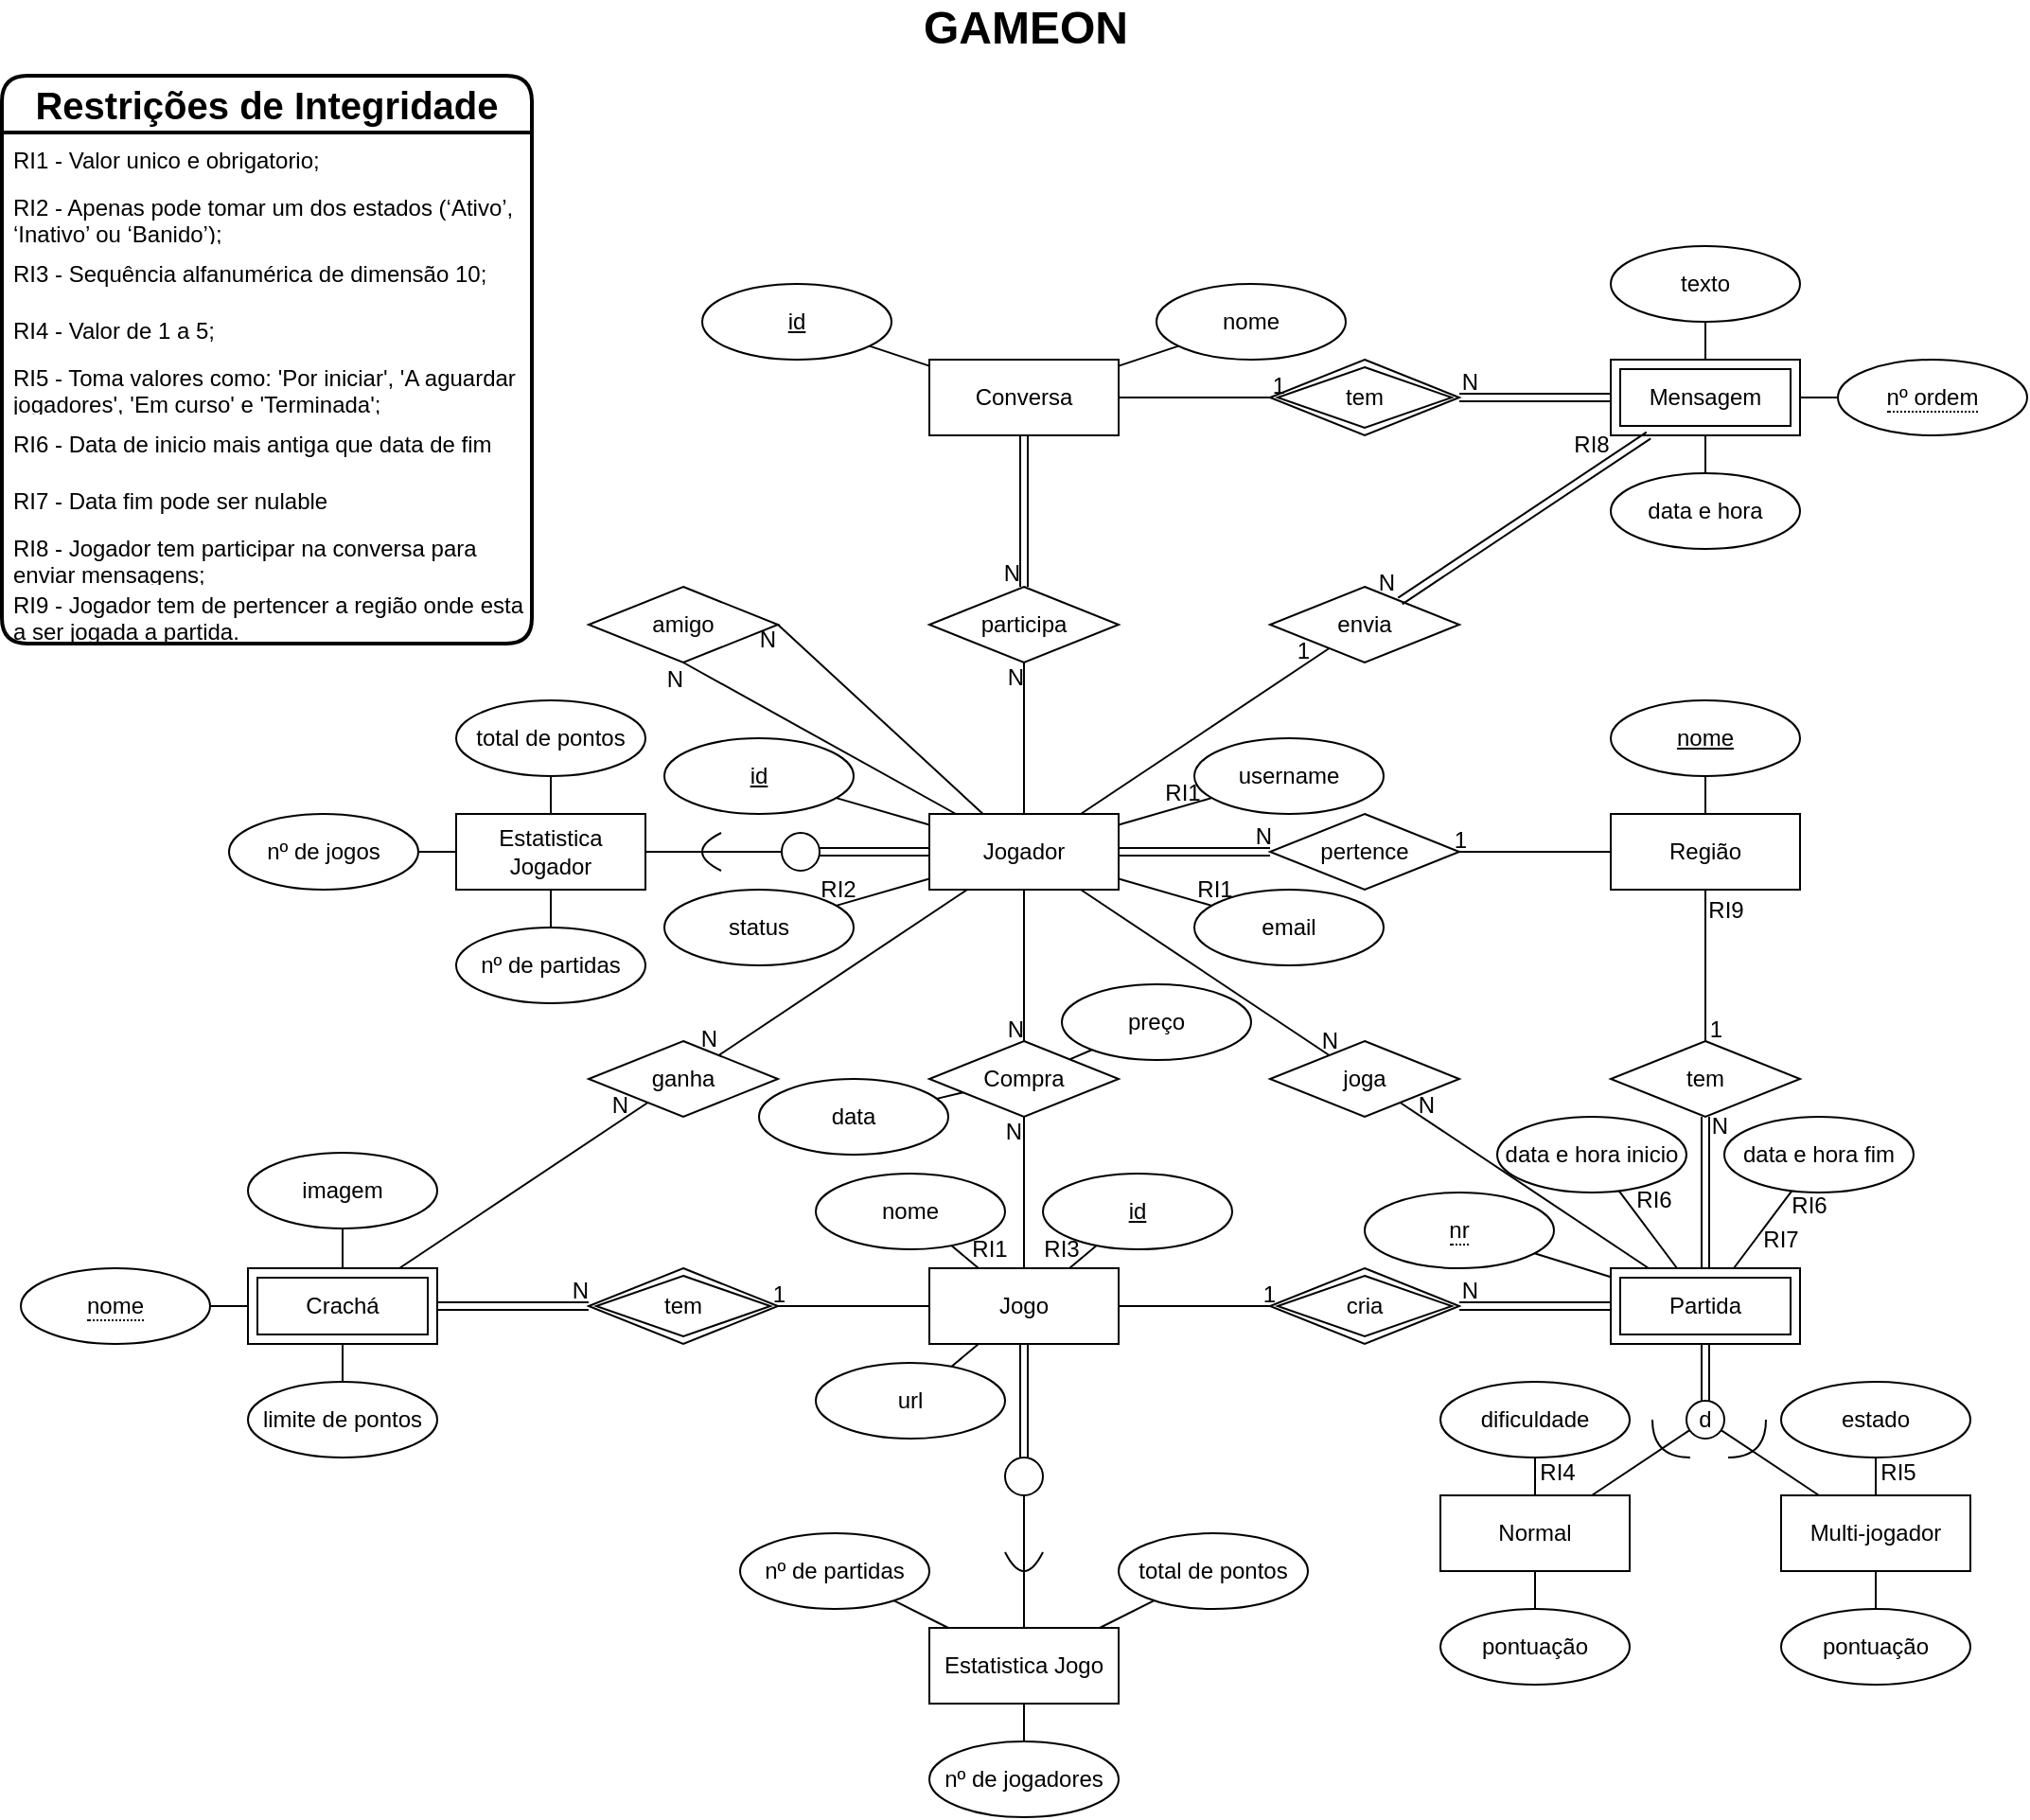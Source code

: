 <mxfile version="20.8.10" type="device" pages="11"><diagram id="r4N6WM2Fn1HmPfjUbaXE" name="Main"><mxGraphModel dx="1350" dy="781" grid="1" gridSize="10" guides="1" tooltips="1" connect="1" arrows="1" fold="1" page="1" pageScale="1" pageWidth="827" pageHeight="1169" math="0" shadow="0"><root><mxCell id="0"/><mxCell id="1" parent="0"/><mxCell id="x5ue1-USUukTxhK-gVra-97" value="&lt;h1 style=&quot;border-color: var(--border-color); text-align: left;&quot;&gt;&lt;font style=&quot;font-size: 20px;&quot;&gt;Restrições de Integridade&lt;/font&gt;&lt;/h1&gt;" style="swimlane;fontStyle=0;childLayout=stackLayout;horizontal=1;startSize=30;horizontalStack=0;resizeParent=1;resizeParentMax=0;resizeLast=0;collapsible=1;marginBottom=0;whiteSpace=wrap;html=1;rounded=1;shadow=0;glass=0;labelBackgroundColor=none;labelBorderColor=none;sketch=0;strokeColor=default;strokeWidth=2;fontSize=12;fillColor=none;" parent="1" vertex="1"><mxGeometry x="320" y="80" width="280" height="300" as="geometry"/></mxCell><mxCell id="x5ue1-USUukTxhK-gVra-98" value="RI1 - Valor unico e obrigatorio;" style="text;strokeColor=none;fillColor=none;align=left;verticalAlign=middle;spacingLeft=4;spacingRight=4;overflow=hidden;points=[[0,0.5],[1,0.5]];portConstraint=eastwest;rotatable=0;whiteSpace=wrap;html=1;fontSize=12;" parent="x5ue1-USUukTxhK-gVra-97" vertex="1"><mxGeometry y="30" width="280" height="30" as="geometry"/></mxCell><mxCell id="x5ue1-USUukTxhK-gVra-99" value="RI2 - Apenas pode tomar um dos estados (‘Ativo’, ‘Inativo’ ou ‘Banido’);" style="text;strokeColor=none;fillColor=none;align=left;verticalAlign=middle;spacingLeft=4;spacingRight=4;overflow=hidden;points=[[0,0.5],[1,0.5]];portConstraint=eastwest;rotatable=0;whiteSpace=wrap;html=1;fontSize=12;" parent="x5ue1-USUukTxhK-gVra-97" vertex="1"><mxGeometry y="60" width="280" height="30" as="geometry"/></mxCell><mxCell id="x5ue1-USUukTxhK-gVra-100" value="RI3 - Sequência alfanumérica de dimensão 10;" style="text;strokeColor=none;fillColor=none;align=left;verticalAlign=middle;spacingLeft=4;spacingRight=4;overflow=hidden;points=[[0,0.5],[1,0.5]];portConstraint=eastwest;rotatable=0;whiteSpace=wrap;html=1;fontSize=12;" parent="x5ue1-USUukTxhK-gVra-97" vertex="1"><mxGeometry y="90" width="280" height="30" as="geometry"/></mxCell><mxCell id="x5ue1-USUukTxhK-gVra-102" value="RI4 - Valor de 1 a 5;" style="text;strokeColor=none;fillColor=none;align=left;verticalAlign=middle;spacingLeft=4;spacingRight=4;overflow=hidden;points=[[0,0.5],[1,0.5]];portConstraint=eastwest;rotatable=0;whiteSpace=wrap;html=1;fontSize=12;" parent="x5ue1-USUukTxhK-gVra-97" vertex="1"><mxGeometry y="120" width="280" height="30" as="geometry"/></mxCell><mxCell id="x5ue1-USUukTxhK-gVra-103" value="RI5 - Toma valores como: 'Por iniciar', 'A aguardar jogadores', 'Em curso' e 'Terminada';" style="text;strokeColor=none;fillColor=none;align=left;verticalAlign=middle;spacingLeft=4;spacingRight=4;overflow=hidden;points=[[0,0.5],[1,0.5]];portConstraint=eastwest;rotatable=0;whiteSpace=wrap;html=1;fontSize=12;" parent="x5ue1-USUukTxhK-gVra-97" vertex="1"><mxGeometry y="150" width="280" height="30" as="geometry"/></mxCell><mxCell id="fMiPo_vhgkFM1takCK_s-24" value="RI6 - Data de inicio mais antiga que data de fim" style="text;strokeColor=none;fillColor=none;align=left;verticalAlign=middle;spacingLeft=4;spacingRight=4;overflow=hidden;points=[[0,0.5],[1,0.5]];portConstraint=eastwest;rotatable=0;whiteSpace=wrap;html=1;fontSize=12;" parent="x5ue1-USUukTxhK-gVra-97" vertex="1"><mxGeometry y="180" width="280" height="30" as="geometry"/></mxCell><mxCell id="-FTo2ZmOES7vtvZ-UMPU-11" value="RI7 - Data fim pode ser nulable" style="text;strokeColor=none;fillColor=none;align=left;verticalAlign=middle;spacingLeft=4;spacingRight=4;overflow=hidden;points=[[0,0.5],[1,0.5]];portConstraint=eastwest;rotatable=0;whiteSpace=wrap;html=1;fontSize=12;" vertex="1" parent="x5ue1-USUukTxhK-gVra-97"><mxGeometry y="210" width="280" height="30" as="geometry"/></mxCell><mxCell id="-FTo2ZmOES7vtvZ-UMPU-13" value="RI8 - Jogador tem participar na conversa para enviar mensagens;" style="text;strokeColor=none;fillColor=none;align=left;verticalAlign=middle;spacingLeft=4;spacingRight=4;overflow=hidden;points=[[0,0.5],[1,0.5]];portConstraint=eastwest;rotatable=0;whiteSpace=wrap;html=1;fontSize=12;" vertex="1" parent="x5ue1-USUukTxhK-gVra-97"><mxGeometry y="240" width="280" height="30" as="geometry"/></mxCell><mxCell id="-FTo2ZmOES7vtvZ-UMPU-15" value="RI9 - Jogador tem de pertencer a região onde esta a ser jogada a partida." style="text;strokeColor=none;fillColor=none;align=left;verticalAlign=middle;spacingLeft=4;spacingRight=4;overflow=hidden;points=[[0,0.5],[1,0.5]];portConstraint=eastwest;rotatable=0;whiteSpace=wrap;html=1;fontSize=12;" vertex="1" parent="x5ue1-USUukTxhK-gVra-97"><mxGeometry y="270" width="280" height="30" as="geometry"/></mxCell><mxCell id="fMiPo_vhgkFM1takCK_s-28" value="GAMEON" style="text;html=1;strokeColor=none;fillColor=none;align=center;verticalAlign=middle;whiteSpace=wrap;rounded=0;fontSize=24;fontStyle=1" parent="1" vertex="1"><mxGeometry x="790" y="40" width="142" height="30" as="geometry"/></mxCell><mxCell id="-FTo2ZmOES7vtvZ-UMPU-17" value="" style="group" vertex="1" connectable="0" parent="1"><mxGeometry x="330" y="170" width="1060" height="830" as="geometry"/></mxCell><mxCell id="EVpgy7JC-A-P0IdanT1q-1" value="Jogador" style="whiteSpace=wrap;html=1;align=center;" parent="-FTo2ZmOES7vtvZ-UMPU-17" vertex="1"><mxGeometry x="480" y="300" width="100" height="40" as="geometry"/></mxCell><mxCell id="EVpgy7JC-A-P0IdanT1q-3" value="email" style="ellipse;whiteSpace=wrap;html=1;align=center;" parent="-FTo2ZmOES7vtvZ-UMPU-17" vertex="1"><mxGeometry x="620" y="340" width="100" height="40" as="geometry"/></mxCell><mxCell id="EVpgy7JC-A-P0IdanT1q-4" value="username" style="ellipse;whiteSpace=wrap;html=1;align=center;" parent="-FTo2ZmOES7vtvZ-UMPU-17" vertex="1"><mxGeometry x="620" y="260" width="100" height="40" as="geometry"/></mxCell><mxCell id="EVpgy7JC-A-P0IdanT1q-5" value="status" style="ellipse;whiteSpace=wrap;html=1;align=center;" parent="-FTo2ZmOES7vtvZ-UMPU-17" vertex="1"><mxGeometry x="340" y="340" width="100" height="40" as="geometry"/></mxCell><mxCell id="EVpgy7JC-A-P0IdanT1q-6" value="" style="endArrow=none;html=1;rounded=0;" parent="-FTo2ZmOES7vtvZ-UMPU-17" source="EVpgy7JC-A-P0IdanT1q-5" target="EVpgy7JC-A-P0IdanT1q-1" edge="1"><mxGeometry relative="1" as="geometry"><mxPoint x="442" y="370" as="sourcePoint"/><mxPoint x="602" y="370" as="targetPoint"/></mxGeometry></mxCell><mxCell id="EVpgy7JC-A-P0IdanT1q-7" value="" style="endArrow=none;html=1;rounded=0;" parent="-FTo2ZmOES7vtvZ-UMPU-17" source="EVpgy7JC-A-P0IdanT1q-4" target="EVpgy7JC-A-P0IdanT1q-1" edge="1"><mxGeometry relative="1" as="geometry"><mxPoint x="452" y="302" as="sourcePoint"/><mxPoint x="492" y="314.615" as="targetPoint"/></mxGeometry></mxCell><mxCell id="EVpgy7JC-A-P0IdanT1q-8" value="" style="endArrow=none;html=1;rounded=0;" parent="-FTo2ZmOES7vtvZ-UMPU-17" source="EVpgy7JC-A-P0IdanT1q-3" target="EVpgy7JC-A-P0IdanT1q-1" edge="1"><mxGeometry relative="1" as="geometry"><mxPoint x="466.367" y="229.157" as="sourcePoint"/><mxPoint x="527" y="310" as="targetPoint"/></mxGeometry></mxCell><mxCell id="EVpgy7JC-A-P0IdanT1q-9" value="" style="endArrow=none;html=1;rounded=0;" parent="-FTo2ZmOES7vtvZ-UMPU-17" source="RCELrcR1WeAnaPm2iReT-4" target="EVpgy7JC-A-P0IdanT1q-1" edge="1"><mxGeometry relative="1" as="geometry"><mxPoint x="622" y="292" as="sourcePoint"/><mxPoint x="557" y="310" as="targetPoint"/></mxGeometry></mxCell><mxCell id="HkgOzTcoVSb7puQgzpNh-1" value="Jogo" style="whiteSpace=wrap;html=1;align=center;" parent="-FTo2ZmOES7vtvZ-UMPU-17" vertex="1"><mxGeometry x="480" y="540" width="100" height="40" as="geometry"/></mxCell><mxCell id="HkgOzTcoVSb7puQgzpNh-3" value="nome" style="ellipse;whiteSpace=wrap;html=1;align=center;" parent="-FTo2ZmOES7vtvZ-UMPU-17" vertex="1"><mxGeometry x="420" y="490" width="100" height="40" as="geometry"/></mxCell><mxCell id="HkgOzTcoVSb7puQgzpNh-4" value="url" style="ellipse;whiteSpace=wrap;html=1;align=center;" parent="-FTo2ZmOES7vtvZ-UMPU-17" vertex="1"><mxGeometry x="420" y="590" width="100" height="40" as="geometry"/></mxCell><mxCell id="HkgOzTcoVSb7puQgzpNh-5" value="" style="endArrow=none;html=1;rounded=0;" parent="-FTo2ZmOES7vtvZ-UMPU-17" source="HkgOzTcoVSb7puQgzpNh-3" target="HkgOzTcoVSb7puQgzpNh-1" edge="1"><mxGeometry relative="1" as="geometry"><mxPoint x="462" y="610" as="sourcePoint"/><mxPoint x="622" y="610" as="targetPoint"/></mxGeometry></mxCell><mxCell id="HkgOzTcoVSb7puQgzpNh-6" value="" style="endArrow=none;html=1;rounded=0;" parent="-FTo2ZmOES7vtvZ-UMPU-17" source="HkgOzTcoVSb7puQgzpNh-4" target="HkgOzTcoVSb7puQgzpNh-1" edge="1"><mxGeometry relative="1" as="geometry"><mxPoint x="464.361" y="507.889" as="sourcePoint"/><mxPoint x="517" y="550" as="targetPoint"/></mxGeometry></mxCell><mxCell id="HkgOzTcoVSb7puQgzpNh-7" value="" style="endArrow=none;html=1;rounded=0;" parent="-FTo2ZmOES7vtvZ-UMPU-17" source="x5ue1-USUukTxhK-gVra-54" target="HkgOzTcoVSb7puQgzpNh-1" edge="1"><mxGeometry relative="1" as="geometry"><mxPoint x="603.647" y="586.705" as="sourcePoint"/><mxPoint x="542" y="550" as="targetPoint"/></mxGeometry></mxCell><mxCell id="P-wiDtQUzyigF7IkcfZe-2" value="Região" style="whiteSpace=wrap;html=1;align=center;" parent="-FTo2ZmOES7vtvZ-UMPU-17" vertex="1"><mxGeometry x="840" y="300" width="100" height="40" as="geometry"/></mxCell><mxCell id="P-wiDtQUzyigF7IkcfZe-3" value="" style="endArrow=none;html=1;rounded=0;" parent="-FTo2ZmOES7vtvZ-UMPU-17" source="P-wiDtQUzyigF7IkcfZe-2" target="x5ue1-USUukTxhK-gVra-53" edge="1"><mxGeometry relative="1" as="geometry"><mxPoint x="802" y="410" as="sourcePoint"/><mxPoint x="892" y="280" as="targetPoint"/></mxGeometry></mxCell><mxCell id="UbwEUmJ8MeC6uGTi1i66-3" value="data e hora inicio" style="ellipse;whiteSpace=wrap;html=1;align=center;" parent="-FTo2ZmOES7vtvZ-UMPU-17" vertex="1"><mxGeometry x="780" y="460" width="100" height="40" as="geometry"/></mxCell><mxCell id="UbwEUmJ8MeC6uGTi1i66-4" value="data e hora fim" style="ellipse;whiteSpace=wrap;html=1;align=center;" parent="-FTo2ZmOES7vtvZ-UMPU-17" vertex="1"><mxGeometry x="900" y="460" width="100" height="40" as="geometry"/></mxCell><mxCell id="UbwEUmJ8MeC6uGTi1i66-5" value="Normal" style="whiteSpace=wrap;html=1;align=center;" parent="-FTo2ZmOES7vtvZ-UMPU-17" vertex="1"><mxGeometry x="750" y="660" width="100" height="40" as="geometry"/></mxCell><mxCell id="UbwEUmJ8MeC6uGTi1i66-6" value="Multi-jogador" style="whiteSpace=wrap;html=1;align=center;" parent="-FTo2ZmOES7vtvZ-UMPU-17" vertex="1"><mxGeometry x="930" y="660" width="100" height="40" as="geometry"/></mxCell><mxCell id="UbwEUmJ8MeC6uGTi1i66-7" value="d" style="ellipse;whiteSpace=wrap;html=1;aspect=fixed;" parent="-FTo2ZmOES7vtvZ-UMPU-17" vertex="1"><mxGeometry x="880" y="610" width="20" height="20" as="geometry"/></mxCell><mxCell id="UbwEUmJ8MeC6uGTi1i66-9" value="" style="endArrow=none;html=1;rounded=0;" parent="-FTo2ZmOES7vtvZ-UMPU-17" source="UbwEUmJ8MeC6uGTi1i66-7" target="UbwEUmJ8MeC6uGTi1i66-5" edge="1"><mxGeometry relative="1" as="geometry"><mxPoint x="822" y="570" as="sourcePoint"/><mxPoint x="982" y="570" as="targetPoint"/></mxGeometry></mxCell><mxCell id="UbwEUmJ8MeC6uGTi1i66-10" value="" style="endArrow=none;html=1;rounded=0;" parent="-FTo2ZmOES7vtvZ-UMPU-17" source="UbwEUmJ8MeC6uGTi1i66-7" target="UbwEUmJ8MeC6uGTi1i66-6" edge="1"><mxGeometry relative="1" as="geometry"><mxPoint x="892" y="670" as="sourcePoint"/><mxPoint x="982" y="570" as="targetPoint"/></mxGeometry></mxCell><mxCell id="UbwEUmJ8MeC6uGTi1i66-11" value="" style="endArrow=none;html=1;strokeColor=default;curved=1;" parent="-FTo2ZmOES7vtvZ-UMPU-17" edge="1"><mxGeometry width="50" height="50" relative="1" as="geometry"><mxPoint x="862" y="620" as="sourcePoint"/><mxPoint x="882" y="640" as="targetPoint"/><Array as="points"><mxPoint x="862" y="640"/></Array></mxGeometry></mxCell><mxCell id="UbwEUmJ8MeC6uGTi1i66-12" value="" style="endArrow=none;html=1;strokeColor=default;curved=1;" parent="-FTo2ZmOES7vtvZ-UMPU-17" edge="1"><mxGeometry width="50" height="50" relative="1" as="geometry"><mxPoint x="902" y="640" as="sourcePoint"/><mxPoint x="922" y="620" as="targetPoint"/><Array as="points"><mxPoint x="922" y="640"/></Array></mxGeometry></mxCell><mxCell id="UbwEUmJ8MeC6uGTi1i66-14" value="" style="endArrow=none;html=1;rounded=0;strokeColor=default;curved=1;" parent="-FTo2ZmOES7vtvZ-UMPU-17" source="UbwEUmJ8MeC6uGTi1i66-3" target="trzRsF6Hypt6Ju9wxE8B-2" edge="1"><mxGeometry relative="1" as="geometry"><mxPoint x="772" y="520" as="sourcePoint"/><mxPoint x="892" y="540" as="targetPoint"/></mxGeometry></mxCell><mxCell id="UbwEUmJ8MeC6uGTi1i66-15" value="" style="endArrow=none;html=1;rounded=0;strokeColor=default;curved=1;" parent="-FTo2ZmOES7vtvZ-UMPU-17" source="UbwEUmJ8MeC6uGTi1i66-4" target="trzRsF6Hypt6Ju9wxE8B-2" edge="1"><mxGeometry relative="1" as="geometry"><mxPoint x="772" y="520" as="sourcePoint"/><mxPoint x="942" y="544.496" as="targetPoint"/></mxGeometry></mxCell><mxCell id="UbwEUmJ8MeC6uGTi1i66-16" value="dificuldade" style="ellipse;whiteSpace=wrap;html=1;align=center;" parent="-FTo2ZmOES7vtvZ-UMPU-17" vertex="1"><mxGeometry x="750" y="600" width="100" height="40" as="geometry"/></mxCell><mxCell id="UbwEUmJ8MeC6uGTi1i66-17" value="pontuação" style="ellipse;whiteSpace=wrap;html=1;align=center;" parent="-FTo2ZmOES7vtvZ-UMPU-17" vertex="1"><mxGeometry x="930" y="720" width="100" height="40" as="geometry"/></mxCell><mxCell id="UbwEUmJ8MeC6uGTi1i66-18" value="" style="endArrow=none;html=1;rounded=0;strokeColor=default;curved=1;" parent="-FTo2ZmOES7vtvZ-UMPU-17" source="UbwEUmJ8MeC6uGTi1i66-16" target="UbwEUmJ8MeC6uGTi1i66-5" edge="1"><mxGeometry relative="1" as="geometry"><mxPoint x="822" y="520" as="sourcePoint"/><mxPoint x="982" y="520" as="targetPoint"/></mxGeometry></mxCell><mxCell id="UbwEUmJ8MeC6uGTi1i66-20" value="estado" style="ellipse;whiteSpace=wrap;html=1;align=center;" parent="-FTo2ZmOES7vtvZ-UMPU-17" vertex="1"><mxGeometry x="930" y="600" width="100" height="40" as="geometry"/></mxCell><mxCell id="UbwEUmJ8MeC6uGTi1i66-21" value="" style="endArrow=none;html=1;rounded=0;strokeColor=default;curved=1;" parent="-FTo2ZmOES7vtvZ-UMPU-17" source="UbwEUmJ8MeC6uGTi1i66-6" target="UbwEUmJ8MeC6uGTi1i66-20" edge="1"><mxGeometry relative="1" as="geometry"><mxPoint x="822" y="520" as="sourcePoint"/><mxPoint x="982" y="520" as="targetPoint"/></mxGeometry></mxCell><mxCell id="9agk8R4hnZATkLIAJcOm-3" value="imagem" style="ellipse;whiteSpace=wrap;html=1;align=center;" parent="-FTo2ZmOES7vtvZ-UMPU-17" vertex="1"><mxGeometry x="120" y="479" width="100" height="40" as="geometry"/></mxCell><mxCell id="9agk8R4hnZATkLIAJcOm-4" value="limite de pontos" style="ellipse;whiteSpace=wrap;html=1;align=center;" parent="-FTo2ZmOES7vtvZ-UMPU-17" vertex="1"><mxGeometry x="120" y="600" width="100" height="40" as="geometry"/></mxCell><mxCell id="9agk8R4hnZATkLIAJcOm-5" value="" style="endArrow=none;html=1;rounded=0;" parent="-FTo2ZmOES7vtvZ-UMPU-17" source="HOLfHflGRrl3vzX2yUA3-2" target="9agk8R4hnZATkLIAJcOm-3" edge="1"><mxGeometry relative="1" as="geometry"><mxPoint x="131" y="580" as="sourcePoint"/><mxPoint x="251" y="570" as="targetPoint"/></mxGeometry></mxCell><mxCell id="9agk8R4hnZATkLIAJcOm-6" value="" style="endArrow=none;html=1;rounded=0;" parent="-FTo2ZmOES7vtvZ-UMPU-17" source="HOLfHflGRrl3vzX2yUA3-2" target="9agk8R4hnZATkLIAJcOm-4" edge="1"><mxGeometry relative="1" as="geometry"><mxPoint x="181" y="576.667" as="sourcePoint"/><mxPoint x="273.751" y="506.769" as="targetPoint"/></mxGeometry></mxCell><mxCell id="TRDwXnpAw4L4ZpJ-BE3i-1" value="Conversa" style="whiteSpace=wrap;html=1;align=center;" parent="-FTo2ZmOES7vtvZ-UMPU-17" vertex="1"><mxGeometry x="480" y="60" width="100" height="40" as="geometry"/></mxCell><mxCell id="TRDwXnpAw4L4ZpJ-BE3i-3" value="nome" style="ellipse;whiteSpace=wrap;html=1;align=center;" parent="-FTo2ZmOES7vtvZ-UMPU-17" vertex="1"><mxGeometry x="600" y="20" width="100" height="40" as="geometry"/></mxCell><mxCell id="TRDwXnpAw4L4ZpJ-BE3i-4" value="" style="endArrow=none;html=1;rounded=0;" parent="-FTo2ZmOES7vtvZ-UMPU-17" source="TRDwXnpAw4L4ZpJ-BE3i-1" target="TRDwXnpAw4L4ZpJ-BE3i-3" edge="1"><mxGeometry relative="1" as="geometry"><mxPoint x="832" y="90" as="sourcePoint"/><mxPoint x="992" y="90" as="targetPoint"/></mxGeometry></mxCell><mxCell id="TRDwXnpAw4L4ZpJ-BE3i-5" value="" style="endArrow=none;html=1;rounded=0;" parent="-FTo2ZmOES7vtvZ-UMPU-17" source="TRDwXnpAw4L4ZpJ-BE3i-1" target="x5ue1-USUukTxhK-gVra-49" edge="1"><mxGeometry relative="1" as="geometry"><mxPoint x="937" y="70" as="sourcePoint"/><mxPoint x="449.411" y="52.804" as="targetPoint"/></mxGeometry></mxCell><mxCell id="g7Ha_88vBRgTkpqne4E6-3" value="data e hora" style="ellipse;whiteSpace=wrap;html=1;align=center;" parent="-FTo2ZmOES7vtvZ-UMPU-17" vertex="1"><mxGeometry x="840" y="120" width="100" height="40" as="geometry"/></mxCell><mxCell id="g7Ha_88vBRgTkpqne4E6-4" value="texto" style="ellipse;whiteSpace=wrap;html=1;align=center;" parent="-FTo2ZmOES7vtvZ-UMPU-17" vertex="1"><mxGeometry x="840" width="100" height="40" as="geometry"/></mxCell><mxCell id="g7Ha_88vBRgTkpqne4E6-5" value="" style="endArrow=none;html=1;rounded=0;" parent="-FTo2ZmOES7vtvZ-UMPU-17" source="x5ue1-USUukTxhK-gVra-50" target="g7Ha_88vBRgTkpqne4E6-3" edge="1"><mxGeometry relative="1" as="geometry"><mxPoint x="942" y="63.333" as="sourcePoint"/><mxPoint x="972" y="90" as="targetPoint"/></mxGeometry></mxCell><mxCell id="g7Ha_88vBRgTkpqne4E6-6" value="" style="endArrow=none;html=1;rounded=0;" parent="-FTo2ZmOES7vtvZ-UMPU-17" source="x5ue1-USUukTxhK-gVra-50" target="g7Ha_88vBRgTkpqne4E6-4" edge="1"><mxGeometry relative="1" as="geometry"><mxPoint x="892" y="60" as="sourcePoint"/><mxPoint x="972" y="90" as="targetPoint"/></mxGeometry></mxCell><mxCell id="dQ8hNP3o1-MEiGJHhSus-2" value="nº de partidas" style="ellipse;whiteSpace=wrap;html=1;align=center;" parent="-FTo2ZmOES7vtvZ-UMPU-17" vertex="1"><mxGeometry x="380" y="680" width="100" height="40" as="geometry"/></mxCell><mxCell id="dQ8hNP3o1-MEiGJHhSus-3" value="nº de jogadores" style="ellipse;whiteSpace=wrap;html=1;align=center;" parent="-FTo2ZmOES7vtvZ-UMPU-17" vertex="1"><mxGeometry x="480" y="790" width="100" height="40" as="geometry"/></mxCell><mxCell id="dQ8hNP3o1-MEiGJHhSus-4" value="total de pontos" style="ellipse;whiteSpace=wrap;html=1;align=center;" parent="-FTo2ZmOES7vtvZ-UMPU-17" vertex="1"><mxGeometry x="580" y="680" width="100" height="40" as="geometry"/></mxCell><mxCell id="dQ8hNP3o1-MEiGJHhSus-5" value="" style="endArrow=none;html=1;rounded=0;" parent="-FTo2ZmOES7vtvZ-UMPU-17" source="x5ue1-USUukTxhK-gVra-16" target="dQ8hNP3o1-MEiGJHhSus-4" edge="1"><mxGeometry relative="1" as="geometry"><mxPoint x="581" y="783.333" as="sourcePoint"/><mxPoint x="611" y="810" as="targetPoint"/></mxGeometry></mxCell><mxCell id="dQ8hNP3o1-MEiGJHhSus-6" value="" style="endArrow=none;html=1;rounded=0;" parent="-FTo2ZmOES7vtvZ-UMPU-17" source="x5ue1-USUukTxhK-gVra-16" target="dQ8hNP3o1-MEiGJHhSus-3" edge="1"><mxGeometry relative="1" as="geometry"><mxPoint x="531" y="780" as="sourcePoint"/><mxPoint x="618.639" y="747.889" as="targetPoint"/></mxGeometry></mxCell><mxCell id="dQ8hNP3o1-MEiGJHhSus-7" value="" style="endArrow=none;html=1;rounded=0;" parent="-FTo2ZmOES7vtvZ-UMPU-17" source="x5ue1-USUukTxhK-gVra-16" target="dQ8hNP3o1-MEiGJHhSus-2" edge="1"><mxGeometry relative="1" as="geometry"><mxPoint x="481" y="783.333" as="sourcePoint"/><mxPoint x="541" y="710" as="targetPoint"/></mxGeometry></mxCell><mxCell id="X_vjhG_xMxth_fBcfzLS-2" value="nº de partidas" style="ellipse;whiteSpace=wrap;html=1;align=center;" parent="-FTo2ZmOES7vtvZ-UMPU-17" vertex="1"><mxGeometry x="230" y="360" width="100" height="40" as="geometry"/></mxCell><mxCell id="X_vjhG_xMxth_fBcfzLS-3" value="total de pontos" style="ellipse;whiteSpace=wrap;html=1;align=center;" parent="-FTo2ZmOES7vtvZ-UMPU-17" vertex="1"><mxGeometry x="230" y="240" width="100" height="40" as="geometry"/></mxCell><mxCell id="X_vjhG_xMxth_fBcfzLS-4" value="nº de jogos" style="ellipse;whiteSpace=wrap;html=1;align=center;" parent="-FTo2ZmOES7vtvZ-UMPU-17" vertex="1"><mxGeometry x="110" y="300" width="100" height="40" as="geometry"/></mxCell><mxCell id="X_vjhG_xMxth_fBcfzLS-5" value="" style="endArrow=none;html=1;rounded=0;" parent="-FTo2ZmOES7vtvZ-UMPU-17" source="x5ue1-USUukTxhK-gVra-14" target="X_vjhG_xMxth_fBcfzLS-4" edge="1"><mxGeometry relative="1" as="geometry"><mxPoint x="236" y="300" as="sourcePoint"/><mxPoint x="301" y="320" as="targetPoint"/></mxGeometry></mxCell><mxCell id="X_vjhG_xMxth_fBcfzLS-6" value="" style="endArrow=none;html=1;rounded=0;" parent="-FTo2ZmOES7vtvZ-UMPU-17" source="x5ue1-USUukTxhK-gVra-14" target="X_vjhG_xMxth_fBcfzLS-3" edge="1"><mxGeometry relative="1" as="geometry"><mxPoint x="211" y="300" as="sourcePoint"/><mxPoint x="298.639" y="267.889" as="targetPoint"/></mxGeometry></mxCell><mxCell id="X_vjhG_xMxth_fBcfzLS-7" value="" style="endArrow=none;html=1;rounded=0;" parent="-FTo2ZmOES7vtvZ-UMPU-17" source="x5ue1-USUukTxhK-gVra-14" target="X_vjhG_xMxth_fBcfzLS-2" edge="1"><mxGeometry relative="1" as="geometry"><mxPoint x="186" y="300" as="sourcePoint"/><mxPoint x="221" y="230" as="targetPoint"/></mxGeometry></mxCell><mxCell id="RCELrcR1WeAnaPm2iReT-1" value="pertence" style="shape=rhombus;perimeter=rhombusPerimeter;whiteSpace=wrap;html=1;align=center;" parent="-FTo2ZmOES7vtvZ-UMPU-17" vertex="1"><mxGeometry x="660" y="300" width="100" height="40" as="geometry"/></mxCell><mxCell id="RCELrcR1WeAnaPm2iReT-4" value="id" style="ellipse;whiteSpace=wrap;html=1;align=center;fontStyle=4;" parent="-FTo2ZmOES7vtvZ-UMPU-17" vertex="1"><mxGeometry x="340" y="260" width="100" height="40" as="geometry"/></mxCell><mxCell id="x5ue1-USUukTxhK-gVra-2" value="data" style="ellipse;whiteSpace=wrap;html=1;align=center;" parent="-FTo2ZmOES7vtvZ-UMPU-17" vertex="1"><mxGeometry x="390" y="440" width="100" height="40" as="geometry"/></mxCell><mxCell id="x5ue1-USUukTxhK-gVra-3" value="preço" style="ellipse;whiteSpace=wrap;html=1;align=center;" parent="-FTo2ZmOES7vtvZ-UMPU-17" vertex="1"><mxGeometry x="550" y="390" width="100" height="40" as="geometry"/></mxCell><mxCell id="x5ue1-USUukTxhK-gVra-4" value="" style="endArrow=none;html=1;rounded=0;" parent="-FTo2ZmOES7vtvZ-UMPU-17" source="x5ue1-USUukTxhK-gVra-3" target="ZkYPSPQDovlDPP3hQPZ4-39" edge="1"><mxGeometry relative="1" as="geometry"><mxPoint x="467" y="450" as="sourcePoint"/><mxPoint x="581" y="460" as="targetPoint"/></mxGeometry></mxCell><mxCell id="x5ue1-USUukTxhK-gVra-5" value="" style="endArrow=none;html=1;rounded=0;" parent="-FTo2ZmOES7vtvZ-UMPU-17" source="x5ue1-USUukTxhK-gVra-2" target="ZkYPSPQDovlDPP3hQPZ4-39" edge="1"><mxGeometry relative="1" as="geometry"><mxPoint x="467" y="450" as="sourcePoint"/><mxPoint x="481.5" y="460" as="targetPoint"/></mxGeometry></mxCell><mxCell id="x5ue1-USUukTxhK-gVra-14" value="&lt;span style=&quot;font-family: Helvetica; font-size: 12px; font-style: normal; font-variant-ligatures: normal; font-variant-caps: normal; font-weight: 400; letter-spacing: normal; orphans: 2; text-align: center; text-indent: 0px; text-transform: none; widows: 2; word-spacing: 0px; -webkit-text-stroke-width: 0px; text-decoration-thickness: initial; text-decoration-style: initial; text-decoration-color: initial; float: none; display: inline !important;&quot;&gt;Estatistica Jogador&lt;/span&gt;" style="shape=ext;margin=3;double=0;whiteSpace=wrap;html=1;align=center;labelBackgroundColor=none;fontColor=default;" parent="-FTo2ZmOES7vtvZ-UMPU-17" vertex="1"><mxGeometry x="230" y="300" width="100" height="40" as="geometry"/></mxCell><mxCell id="x5ue1-USUukTxhK-gVra-16" value="&lt;span style=&quot;font-family: Helvetica; font-size: 12px; font-style: normal; font-variant-ligatures: normal; font-variant-caps: normal; font-weight: 400; letter-spacing: normal; orphans: 2; text-align: center; text-indent: 0px; text-transform: none; widows: 2; word-spacing: 0px; -webkit-text-stroke-width: 0px; text-decoration-thickness: initial; text-decoration-style: initial; text-decoration-color: initial; float: none; display: inline !important;&quot;&gt;Estatistica Jogo&lt;/span&gt;" style="shape=ext;margin=3;double=0;whiteSpace=wrap;html=1;align=center;fontColor=default;labelBackgroundColor=none;" parent="-FTo2ZmOES7vtvZ-UMPU-17" vertex="1"><mxGeometry x="480" y="730" width="100" height="40" as="geometry"/></mxCell><mxCell id="x5ue1-USUukTxhK-gVra-22" value="cria" style="shape=rhombus;perimeter=rhombusPerimeter;whiteSpace=wrap;html=1;align=center;double=1;" parent="-FTo2ZmOES7vtvZ-UMPU-17" vertex="1"><mxGeometry x="660" y="540" width="100" height="40" as="geometry"/></mxCell><mxCell id="x5ue1-USUukTxhK-gVra-26" value="amigo" style="shape=rhombus;perimeter=rhombusPerimeter;whiteSpace=wrap;html=1;align=center;" parent="-FTo2ZmOES7vtvZ-UMPU-17" vertex="1"><mxGeometry x="300" y="180" width="100" height="40" as="geometry"/></mxCell><mxCell id="x5ue1-USUukTxhK-gVra-29" value="joga" style="shape=rhombus;perimeter=rhombusPerimeter;whiteSpace=wrap;html=1;align=center;" parent="-FTo2ZmOES7vtvZ-UMPU-17" vertex="1"><mxGeometry x="660" y="420" width="100" height="40" as="geometry"/></mxCell><mxCell id="x5ue1-USUukTxhK-gVra-31" value="" style="endArrow=none;html=1;rounded=0;strokeColor=default;curved=1;" parent="-FTo2ZmOES7vtvZ-UMPU-17" source="UbwEUmJ8MeC6uGTi1i66-6" target="UbwEUmJ8MeC6uGTi1i66-17" edge="1"><mxGeometry relative="1" as="geometry"><mxPoint x="880.636" y="562.695" as="sourcePoint"/><mxPoint x="912" y="573.333" as="targetPoint"/></mxGeometry></mxCell><mxCell id="x5ue1-USUukTxhK-gVra-34" value="participa" style="shape=rhombus;perimeter=rhombusPerimeter;whiteSpace=wrap;html=1;align=center;" parent="-FTo2ZmOES7vtvZ-UMPU-17" vertex="1"><mxGeometry x="480" y="180" width="100" height="40" as="geometry"/></mxCell><mxCell id="x5ue1-USUukTxhK-gVra-40" style="edgeStyle=orthogonalEdgeStyle;rounded=0;orthogonalLoop=1;jettySize=auto;html=1;exitX=0.5;exitY=1;exitDx=0;exitDy=0;" parent="-FTo2ZmOES7vtvZ-UMPU-17" source="dQ8hNP3o1-MEiGJHhSus-4" target="dQ8hNP3o1-MEiGJHhSus-4" edge="1"><mxGeometry relative="1" as="geometry"/></mxCell><mxCell id="x5ue1-USUukTxhK-gVra-42" value="ganha" style="shape=rhombus;perimeter=rhombusPerimeter;whiteSpace=wrap;html=1;align=center;" parent="-FTo2ZmOES7vtvZ-UMPU-17" vertex="1"><mxGeometry x="300" y="420" width="100" height="40" as="geometry"/></mxCell><mxCell id="x5ue1-USUukTxhK-gVra-43" value="tem" style="shape=rhombus;perimeter=rhombusPerimeter;whiteSpace=wrap;html=1;align=center;double=1;" parent="-FTo2ZmOES7vtvZ-UMPU-17" vertex="1"><mxGeometry x="300" y="540" width="100" height="40" as="geometry"/></mxCell><mxCell id="x5ue1-USUukTxhK-gVra-49" value="id" style="ellipse;whiteSpace=wrap;html=1;align=center;fontStyle=4;" parent="-FTo2ZmOES7vtvZ-UMPU-17" vertex="1"><mxGeometry x="360" y="20" width="100" height="40" as="geometry"/></mxCell><mxCell id="x5ue1-USUukTxhK-gVra-50" value="Mensagem" style="shape=ext;margin=3;double=1;whiteSpace=wrap;html=1;align=center;" parent="-FTo2ZmOES7vtvZ-UMPU-17" vertex="1"><mxGeometry x="840" y="60" width="100" height="40" as="geometry"/></mxCell><mxCell id="x5ue1-USUukTxhK-gVra-52" value="tem" style="shape=rhombus;double=1;perimeter=rhombusPerimeter;whiteSpace=wrap;html=1;align=center;" parent="-FTo2ZmOES7vtvZ-UMPU-17" vertex="1"><mxGeometry x="660" y="60" width="100" height="40" as="geometry"/></mxCell><mxCell id="x5ue1-USUukTxhK-gVra-53" value="nome" style="ellipse;whiteSpace=wrap;html=1;align=center;fontStyle=4;" parent="-FTo2ZmOES7vtvZ-UMPU-17" vertex="1"><mxGeometry x="840" y="240" width="100" height="40" as="geometry"/></mxCell><mxCell id="x5ue1-USUukTxhK-gVra-54" value="id" style="ellipse;whiteSpace=wrap;html=1;align=center;fontStyle=4;" parent="-FTo2ZmOES7vtvZ-UMPU-17" vertex="1"><mxGeometry x="540" y="490" width="100" height="40" as="geometry"/></mxCell><mxCell id="x5ue1-USUukTxhK-gVra-55" value="&lt;span style=&quot;border-bottom: 1px dotted&quot;&gt;nº ordem&lt;/span&gt;" style="ellipse;whiteSpace=wrap;html=1;align=center;" parent="-FTo2ZmOES7vtvZ-UMPU-17" vertex="1"><mxGeometry x="960" y="60" width="100" height="40" as="geometry"/></mxCell><mxCell id="x5ue1-USUukTxhK-gVra-79" value="RI1" style="text;html=1;strokeColor=none;fillColor=none;align=center;verticalAlign=middle;whiteSpace=wrap;rounded=0;" parent="-FTo2ZmOES7vtvZ-UMPU-17" vertex="1"><mxGeometry x="601" y="325" width="60" height="30" as="geometry"/></mxCell><mxCell id="x5ue1-USUukTxhK-gVra-80" value="RI1" style="text;html=1;strokeColor=none;fillColor=none;align=center;verticalAlign=middle;whiteSpace=wrap;rounded=0;" parent="-FTo2ZmOES7vtvZ-UMPU-17" vertex="1"><mxGeometry x="584" y="274" width="60" height="30" as="geometry"/></mxCell><mxCell id="x5ue1-USUukTxhK-gVra-81" value="RI1" style="text;html=1;strokeColor=none;fillColor=none;align=center;verticalAlign=middle;whiteSpace=wrap;rounded=0;" parent="-FTo2ZmOES7vtvZ-UMPU-17" vertex="1"><mxGeometry x="482" y="515" width="60" height="30" as="geometry"/></mxCell><mxCell id="x5ue1-USUukTxhK-gVra-84" value="RI3" style="text;html=1;strokeColor=none;fillColor=none;align=center;verticalAlign=middle;whiteSpace=wrap;rounded=0;fontSize=12;" parent="-FTo2ZmOES7vtvZ-UMPU-17" vertex="1"><mxGeometry x="520" y="515" width="60" height="30" as="geometry"/></mxCell><mxCell id="x5ue1-USUukTxhK-gVra-86" value="RI4" style="text;html=1;strokeColor=none;fillColor=none;align=center;verticalAlign=middle;whiteSpace=wrap;rounded=0;fontSize=12;" parent="-FTo2ZmOES7vtvZ-UMPU-17" vertex="1"><mxGeometry x="782" y="633" width="60" height="30" as="geometry"/></mxCell><mxCell id="x5ue1-USUukTxhK-gVra-87" value="RI5" style="text;html=1;strokeColor=none;fillColor=none;align=center;verticalAlign=middle;whiteSpace=wrap;rounded=0;fontSize=12;" parent="-FTo2ZmOES7vtvZ-UMPU-17" vertex="1"><mxGeometry x="962" y="633" width="60" height="30" as="geometry"/></mxCell><mxCell id="2" value="RI2" style="text;html=1;strokeColor=none;fillColor=none;align=center;verticalAlign=middle;whiteSpace=wrap;rounded=0;" parent="-FTo2ZmOES7vtvZ-UMPU-17" vertex="1"><mxGeometry x="402" y="325" width="60" height="30" as="geometry"/></mxCell><mxCell id="trzRsF6Hypt6Ju9wxE8B-2" value="Partida" style="shape=ext;margin=3;double=1;whiteSpace=wrap;html=1;align=center;" parent="-FTo2ZmOES7vtvZ-UMPU-17" vertex="1"><mxGeometry x="840" y="540" width="100" height="40" as="geometry"/></mxCell><mxCell id="trzRsF6Hypt6Ju9wxE8B-3" value="&lt;span style=&quot;border-bottom: 1px dotted&quot;&gt;nr&lt;/span&gt;" style="ellipse;whiteSpace=wrap;html=1;align=center;" parent="-FTo2ZmOES7vtvZ-UMPU-17" vertex="1"><mxGeometry x="710" y="500" width="100" height="40" as="geometry"/></mxCell><mxCell id="HOLfHflGRrl3vzX2yUA3-2" value="Crachá" style="shape=ext;margin=3;double=1;whiteSpace=wrap;html=1;align=center;" parent="-FTo2ZmOES7vtvZ-UMPU-17" vertex="1"><mxGeometry x="120" y="540" width="100" height="40" as="geometry"/></mxCell><mxCell id="HOLfHflGRrl3vzX2yUA3-3" value="&lt;span style=&quot;border-bottom: 1px dotted&quot;&gt;nome&lt;/span&gt;" style="ellipse;whiteSpace=wrap;html=1;align=center;" parent="-FTo2ZmOES7vtvZ-UMPU-17" vertex="1"><mxGeometry y="540" width="100" height="40" as="geometry"/></mxCell><mxCell id="HOLfHflGRrl3vzX2yUA3-6" value="" style="endArrow=none;html=1;rounded=0;" parent="-FTo2ZmOES7vtvZ-UMPU-17" source="P-wiDtQUzyigF7IkcfZe-2" target="RCELrcR1WeAnaPm2iReT-1" edge="1"><mxGeometry relative="1" as="geometry"><mxPoint x="981" y="379.58" as="sourcePoint"/><mxPoint x="821" y="379.58" as="targetPoint"/></mxGeometry></mxCell><mxCell id="HOLfHflGRrl3vzX2yUA3-7" value="1" style="resizable=0;html=1;align=right;verticalAlign=bottom;" parent="HOLfHflGRrl3vzX2yUA3-6" connectable="0" vertex="1"><mxGeometry x="1" relative="1" as="geometry"><mxPoint x="4" y="2" as="offset"/></mxGeometry></mxCell><mxCell id="HOLfHflGRrl3vzX2yUA3-8" value="" style="shape=link;html=1;rounded=0;" parent="-FTo2ZmOES7vtvZ-UMPU-17" source="x5ue1-USUukTxhK-gVra-50" target="x5ue1-USUukTxhK-gVra-52" edge="1"><mxGeometry relative="1" as="geometry"><mxPoint x="1002" y="160" as="sourcePoint"/><mxPoint x="842" y="160" as="targetPoint"/></mxGeometry></mxCell><mxCell id="HOLfHflGRrl3vzX2yUA3-9" value="N" style="resizable=0;html=1;align=right;verticalAlign=bottom;" parent="HOLfHflGRrl3vzX2yUA3-8" connectable="0" vertex="1"><mxGeometry x="1" relative="1" as="geometry"><mxPoint x="10" as="offset"/></mxGeometry></mxCell><mxCell id="HOLfHflGRrl3vzX2yUA3-10" value="" style="shape=link;html=1;rounded=0;" parent="-FTo2ZmOES7vtvZ-UMPU-17" source="HOLfHflGRrl3vzX2yUA3-2" target="x5ue1-USUukTxhK-gVra-43" edge="1"><mxGeometry relative="1" as="geometry"><mxPoint x="133" y="439.58" as="sourcePoint"/><mxPoint x="213" y="439.58" as="targetPoint"/></mxGeometry></mxCell><mxCell id="HOLfHflGRrl3vzX2yUA3-11" value="N" style="resizable=0;html=1;align=right;verticalAlign=bottom;" parent="HOLfHflGRrl3vzX2yUA3-10" connectable="0" vertex="1"><mxGeometry x="1" relative="1" as="geometry"><mxPoint as="offset"/></mxGeometry></mxCell><mxCell id="HOLfHflGRrl3vzX2yUA3-12" value="" style="shape=link;html=1;rounded=0;fontSize=12;" parent="-FTo2ZmOES7vtvZ-UMPU-17" source="EVpgy7JC-A-P0IdanT1q-1" target="-FTo2ZmOES7vtvZ-UMPU-3" edge="1"><mxGeometry relative="1" as="geometry"><mxPoint x="193" y="363" as="sourcePoint"/><mxPoint x="350" y="319" as="targetPoint"/><Array as="points"/></mxGeometry></mxCell><mxCell id="HOLfHflGRrl3vzX2yUA3-16" value="" style="shape=link;html=1;rounded=0;" parent="-FTo2ZmOES7vtvZ-UMPU-17" source="trzRsF6Hypt6Ju9wxE8B-2" target="x5ue1-USUukTxhK-gVra-22" edge="1"><mxGeometry relative="1" as="geometry"><mxPoint x="842" y="779.31" as="sourcePoint"/><mxPoint x="741.0" y="779.31" as="targetPoint"/></mxGeometry></mxCell><mxCell id="HOLfHflGRrl3vzX2yUA3-17" value="N" style="resizable=0;html=1;align=right;verticalAlign=bottom;" parent="HOLfHflGRrl3vzX2yUA3-16" connectable="0" vertex="1"><mxGeometry x="1" relative="1" as="geometry"><mxPoint x="10" as="offset"/></mxGeometry></mxCell><mxCell id="HOLfHflGRrl3vzX2yUA3-18" value="" style="shape=link;html=1;rounded=0;" parent="-FTo2ZmOES7vtvZ-UMPU-17" source="trzRsF6Hypt6Ju9wxE8B-2" target="UbwEUmJ8MeC6uGTi1i66-7" edge="1"><mxGeometry relative="1" as="geometry"><mxPoint x="790" y="770" as="sourcePoint"/><mxPoint x="950" y="770" as="targetPoint"/></mxGeometry></mxCell><mxCell id="HOLfHflGRrl3vzX2yUA3-20" value="" style="shape=link;html=1;rounded=0;" parent="-FTo2ZmOES7vtvZ-UMPU-17" source="EVpgy7JC-A-P0IdanT1q-1" target="RCELrcR1WeAnaPm2iReT-1" edge="1"><mxGeometry relative="1" as="geometry"><mxPoint x="583" y="319.52" as="sourcePoint"/><mxPoint x="684.0" y="319.52" as="targetPoint"/></mxGeometry></mxCell><mxCell id="HOLfHflGRrl3vzX2yUA3-21" value="N" style="resizable=0;html=1;align=right;verticalAlign=bottom;" parent="HOLfHflGRrl3vzX2yUA3-20" connectable="0" vertex="1"><mxGeometry x="1" relative="1" as="geometry"><mxPoint x="1" as="offset"/></mxGeometry></mxCell><mxCell id="fMiPo_vhgkFM1takCK_s-5" value="tem" style="shape=rhombus;perimeter=rhombusPerimeter;whiteSpace=wrap;html=1;align=center;" parent="-FTo2ZmOES7vtvZ-UMPU-17" vertex="1"><mxGeometry x="840" y="420" width="100" height="40" as="geometry"/></mxCell><mxCell id="fMiPo_vhgkFM1takCK_s-13" value="envia" style="shape=rhombus;perimeter=rhombusPerimeter;whiteSpace=wrap;html=1;align=center;" parent="-FTo2ZmOES7vtvZ-UMPU-17" vertex="1"><mxGeometry x="660" y="180" width="100" height="40" as="geometry"/></mxCell><mxCell id="fMiPo_vhgkFM1takCK_s-18" value="" style="shape=link;html=1;rounded=0;" parent="-FTo2ZmOES7vtvZ-UMPU-17" source="TRDwXnpAw4L4ZpJ-BE3i-1" target="x5ue1-USUukTxhK-gVra-34" edge="1"><mxGeometry relative="1" as="geometry"><mxPoint x="551" y="290" as="sourcePoint"/><mxPoint x="711" y="290" as="targetPoint"/></mxGeometry></mxCell><mxCell id="fMiPo_vhgkFM1takCK_s-19" value="N" style="resizable=0;html=1;align=right;verticalAlign=bottom;" parent="fMiPo_vhgkFM1takCK_s-18" connectable="0" vertex="1"><mxGeometry x="1" relative="1" as="geometry"><mxPoint x="-2" y="1" as="offset"/></mxGeometry></mxCell><mxCell id="fMiPo_vhgkFM1takCK_s-20" value="" style="shape=link;html=1;rounded=0;" parent="-FTo2ZmOES7vtvZ-UMPU-17" source="x5ue1-USUukTxhK-gVra-50" target="fMiPo_vhgkFM1takCK_s-13" edge="1"><mxGeometry relative="1" as="geometry"><mxPoint x="541" y="110" as="sourcePoint"/><mxPoint x="541" y="190" as="targetPoint"/></mxGeometry></mxCell><mxCell id="fMiPo_vhgkFM1takCK_s-21" value="N" style="resizable=0;html=1;align=right;verticalAlign=bottom;" parent="fMiPo_vhgkFM1takCK_s-20" connectable="0" vertex="1"><mxGeometry x="1" relative="1" as="geometry"><mxPoint x="-2" y="-1" as="offset"/></mxGeometry></mxCell><mxCell id="fMiPo_vhgkFM1takCK_s-22" value="" style="shape=link;html=1;rounded=0;" parent="-FTo2ZmOES7vtvZ-UMPU-17" source="trzRsF6Hypt6Ju9wxE8B-2" target="fMiPo_vhgkFM1takCK_s-5" edge="1"><mxGeometry relative="1" as="geometry"><mxPoint x="1091.005" y="295.004" as="sourcePoint"/><mxPoint x="1221.487" y="207.53" as="targetPoint"/></mxGeometry></mxCell><mxCell id="fMiPo_vhgkFM1takCK_s-23" value="N" style="resizable=0;html=1;align=right;verticalAlign=bottom;" parent="fMiPo_vhgkFM1takCK_s-22" connectable="0" vertex="1"><mxGeometry x="1" relative="1" as="geometry"><mxPoint x="12" y="13" as="offset"/></mxGeometry></mxCell><mxCell id="fMiPo_vhgkFM1takCK_s-26" value="RI6" style="text;html=1;strokeColor=none;fillColor=none;align=center;verticalAlign=middle;whiteSpace=wrap;rounded=0;" parent="-FTo2ZmOES7vtvZ-UMPU-17" vertex="1"><mxGeometry x="833" y="489" width="60" height="30" as="geometry"/></mxCell><mxCell id="fMiPo_vhgkFM1takCK_s-27" value="RI6" style="text;html=1;strokeColor=none;fillColor=none;align=center;verticalAlign=middle;whiteSpace=wrap;rounded=0;" parent="-FTo2ZmOES7vtvZ-UMPU-17" vertex="1"><mxGeometry x="915" y="492" width="60" height="30" as="geometry"/></mxCell><mxCell id="ZkYPSPQDovlDPP3hQPZ4-2" value="" style="endArrow=none;html=1;rounded=0;" parent="-FTo2ZmOES7vtvZ-UMPU-17" source="EVpgy7JC-A-P0IdanT1q-1" target="ZkYPSPQDovlDPP3hQPZ4-39" edge="1"><mxGeometry relative="1" as="geometry"><mxPoint x="91" y="399" as="sourcePoint"/><mxPoint x="531" y="420" as="targetPoint"/></mxGeometry></mxCell><mxCell id="ZkYPSPQDovlDPP3hQPZ4-3" value="N" style="resizable=0;html=1;align=right;verticalAlign=bottom;" parent="ZkYPSPQDovlDPP3hQPZ4-2" connectable="0" vertex="1"><mxGeometry x="1" relative="1" as="geometry"><mxPoint y="2" as="offset"/></mxGeometry></mxCell><mxCell id="ZkYPSPQDovlDPP3hQPZ4-4" value="" style="endArrow=none;html=1;rounded=0;" parent="-FTo2ZmOES7vtvZ-UMPU-17" source="EVpgy7JC-A-P0IdanT1q-1" target="x5ue1-USUukTxhK-gVra-34" edge="1"><mxGeometry relative="1" as="geometry"><mxPoint x="531" y="320" as="sourcePoint"/><mxPoint x="541" y="350" as="targetPoint"/></mxGeometry></mxCell><mxCell id="ZkYPSPQDovlDPP3hQPZ4-5" value="N" style="resizable=0;html=1;align=right;verticalAlign=bottom;" parent="ZkYPSPQDovlDPP3hQPZ4-4" connectable="0" vertex="1"><mxGeometry x="1" relative="1" as="geometry"><mxPoint y="16" as="offset"/></mxGeometry></mxCell><mxCell id="ZkYPSPQDovlDPP3hQPZ4-6" value="" style="endArrow=none;html=1;rounded=0;" parent="-FTo2ZmOES7vtvZ-UMPU-17" source="HkgOzTcoVSb7puQgzpNh-1" target="ZkYPSPQDovlDPP3hQPZ4-39" edge="1"><mxGeometry relative="1" as="geometry"><mxPoint x="541" y="310" as="sourcePoint"/><mxPoint x="531.167" y="460" as="targetPoint"/></mxGeometry></mxCell><mxCell id="ZkYPSPQDovlDPP3hQPZ4-7" value="N" style="resizable=0;html=1;align=right;verticalAlign=bottom;" parent="ZkYPSPQDovlDPP3hQPZ4-6" connectable="0" vertex="1"><mxGeometry x="1" relative="1" as="geometry"><mxPoint x="-1" y="16" as="offset"/></mxGeometry></mxCell><mxCell id="ZkYPSPQDovlDPP3hQPZ4-8" value="" style="endArrow=none;html=1;rounded=0;" parent="-FTo2ZmOES7vtvZ-UMPU-17" source="EVpgy7JC-A-P0IdanT1q-1" target="x5ue1-USUukTxhK-gVra-42" edge="1"><mxGeometry relative="1" as="geometry"><mxPoint x="541" y="350" as="sourcePoint"/><mxPoint x="541" y="430" as="targetPoint"/></mxGeometry></mxCell><mxCell id="ZkYPSPQDovlDPP3hQPZ4-9" value="N" style="resizable=0;html=1;align=right;verticalAlign=bottom;" parent="ZkYPSPQDovlDPP3hQPZ4-8" connectable="0" vertex="1"><mxGeometry x="1" relative="1" as="geometry"/></mxCell><mxCell id="ZkYPSPQDovlDPP3hQPZ4-10" value="" style="endArrow=none;html=1;rounded=0;" parent="-FTo2ZmOES7vtvZ-UMPU-17" source="HOLfHflGRrl3vzX2yUA3-2" target="x5ue1-USUukTxhK-gVra-42" edge="1"><mxGeometry relative="1" as="geometry"><mxPoint x="541.833" y="550" as="sourcePoint"/><mxPoint x="541.167" y="470" as="targetPoint"/></mxGeometry></mxCell><mxCell id="ZkYPSPQDovlDPP3hQPZ4-11" value="N" style="resizable=0;html=1;align=right;verticalAlign=bottom;" parent="ZkYPSPQDovlDPP3hQPZ4-10" connectable="0" vertex="1"><mxGeometry x="1" relative="1" as="geometry"><mxPoint x="-10" y="10" as="offset"/></mxGeometry></mxCell><mxCell id="ZkYPSPQDovlDPP3hQPZ4-12" value="" style="endArrow=none;html=1;rounded=0;" parent="-FTo2ZmOES7vtvZ-UMPU-17" source="trzRsF6Hypt6Ju9wxE8B-2" target="x5ue1-USUukTxhK-gVra-29" edge="1"><mxGeometry relative="1" as="geometry"><mxPoint x="541.833" y="550" as="sourcePoint"/><mxPoint x="541.167" y="470" as="targetPoint"/></mxGeometry></mxCell><mxCell id="ZkYPSPQDovlDPP3hQPZ4-13" value="N" style="resizable=0;html=1;align=right;verticalAlign=bottom;" parent="ZkYPSPQDovlDPP3hQPZ4-12" connectable="0" vertex="1"><mxGeometry x="1" relative="1" as="geometry"><mxPoint x="19" y="10" as="offset"/></mxGeometry></mxCell><mxCell id="ZkYPSPQDovlDPP3hQPZ4-14" value="" style="endArrow=none;html=1;rounded=0;" parent="-FTo2ZmOES7vtvZ-UMPU-17" source="EVpgy7JC-A-P0IdanT1q-1" target="x5ue1-USUukTxhK-gVra-29" edge="1"><mxGeometry relative="1" as="geometry"><mxPoint x="541" y="350" as="sourcePoint"/><mxPoint x="541" y="430" as="targetPoint"/></mxGeometry></mxCell><mxCell id="ZkYPSPQDovlDPP3hQPZ4-15" value="N" style="resizable=0;html=1;align=right;verticalAlign=bottom;" parent="ZkYPSPQDovlDPP3hQPZ4-14" connectable="0" vertex="1"><mxGeometry x="1" relative="1" as="geometry"><mxPoint x="5" y="1" as="offset"/></mxGeometry></mxCell><mxCell id="ZkYPSPQDovlDPP3hQPZ4-16" value="" style="endArrow=none;html=1;rounded=0;entryX=0.5;entryY=1;entryDx=0;entryDy=0;" parent="-FTo2ZmOES7vtvZ-UMPU-17" source="EVpgy7JC-A-P0IdanT1q-1" target="x5ue1-USUukTxhK-gVra-26" edge="1"><mxGeometry relative="1" as="geometry"><mxPoint x="541.833" y="550" as="sourcePoint"/><mxPoint x="541.167" y="470" as="targetPoint"/></mxGeometry></mxCell><mxCell id="ZkYPSPQDovlDPP3hQPZ4-17" value="N" style="resizable=0;html=1;align=right;verticalAlign=bottom;" parent="ZkYPSPQDovlDPP3hQPZ4-16" connectable="0" vertex="1"><mxGeometry x="1" relative="1" as="geometry"><mxPoint y="17" as="offset"/></mxGeometry></mxCell><mxCell id="ZkYPSPQDovlDPP3hQPZ4-22" value="" style="endArrow=none;html=1;rounded=0;" parent="-FTo2ZmOES7vtvZ-UMPU-17" source="HkgOzTcoVSb7puQgzpNh-1" target="x5ue1-USUukTxhK-gVra-22" edge="1"><mxGeometry relative="1" as="geometry"><mxPoint x="541.833" y="590" as="sourcePoint"/><mxPoint x="541.166" y="670.066" as="targetPoint"/></mxGeometry></mxCell><mxCell id="ZkYPSPQDovlDPP3hQPZ4-23" value="1" style="resizable=0;html=1;align=right;verticalAlign=bottom;" parent="ZkYPSPQDovlDPP3hQPZ4-22" connectable="0" vertex="1"><mxGeometry x="1" relative="1" as="geometry"><mxPoint x="3" y="2" as="offset"/></mxGeometry></mxCell><mxCell id="g7Ha_88vBRgTkpqne4E6-7" value="" style="endArrow=none;html=1;rounded=0;" parent="-FTo2ZmOES7vtvZ-UMPU-17" source="x5ue1-USUukTxhK-gVra-50" target="x5ue1-USUukTxhK-gVra-55" edge="1"><mxGeometry relative="1" as="geometry"><mxPoint x="842" y="63.333" as="sourcePoint"/><mxPoint x="810.411" y="52.804" as="targetPoint"/></mxGeometry></mxCell><mxCell id="ZkYPSPQDovlDPP3hQPZ4-24" value="" style="endArrow=none;html=1;rounded=0;" parent="-FTo2ZmOES7vtvZ-UMPU-17" source="HkgOzTcoVSb7puQgzpNh-1" target="x5ue1-USUukTxhK-gVra-43" edge="1"><mxGeometry relative="1" as="geometry"><mxPoint x="852" y="330" as="sourcePoint"/><mxPoint x="771" y="330" as="targetPoint"/></mxGeometry></mxCell><mxCell id="ZkYPSPQDovlDPP3hQPZ4-25" value="1" style="resizable=0;html=1;align=right;verticalAlign=bottom;" parent="ZkYPSPQDovlDPP3hQPZ4-24" connectable="0" vertex="1"><mxGeometry x="1" relative="1" as="geometry"><mxPoint x="4" y="2" as="offset"/></mxGeometry></mxCell><mxCell id="UbwEUmJ8MeC6uGTi1i66-13" value="" style="endArrow=none;html=1;rounded=0;strokeColor=default;curved=1;" parent="-FTo2ZmOES7vtvZ-UMPU-17" source="trzRsF6Hypt6Ju9wxE8B-3" target="trzRsF6Hypt6Ju9wxE8B-2" edge="1"><mxGeometry relative="1" as="geometry"><mxPoint x="801" y="532" as="sourcePoint"/><mxPoint x="842" y="544.733" as="targetPoint"/></mxGeometry></mxCell><mxCell id="ZkYPSPQDovlDPP3hQPZ4-26" value="" style="endArrow=none;html=1;rounded=0;" parent="-FTo2ZmOES7vtvZ-UMPU-17" source="TRDwXnpAw4L4ZpJ-BE3i-1" target="x5ue1-USUukTxhK-gVra-52" edge="1"><mxGeometry relative="1" as="geometry"><mxPoint x="592.0" y="570" as="sourcePoint"/><mxPoint x="671" y="570" as="targetPoint"/></mxGeometry></mxCell><mxCell id="ZkYPSPQDovlDPP3hQPZ4-27" value="1" style="resizable=0;html=1;align=right;verticalAlign=bottom;" parent="ZkYPSPQDovlDPP3hQPZ4-26" connectable="0" vertex="1"><mxGeometry x="1" relative="1" as="geometry"><mxPoint x="8" y="2" as="offset"/></mxGeometry></mxCell><mxCell id="ZkYPSPQDovlDPP3hQPZ4-28" value="" style="endArrow=none;html=1;rounded=0;" parent="-FTo2ZmOES7vtvZ-UMPU-17" source="P-wiDtQUzyigF7IkcfZe-2" target="fMiPo_vhgkFM1takCK_s-5" edge="1"><mxGeometry relative="1" as="geometry"><mxPoint x="592.0" y="570" as="sourcePoint"/><mxPoint x="671" y="570" as="targetPoint"/></mxGeometry></mxCell><mxCell id="ZkYPSPQDovlDPP3hQPZ4-29" value="1" style="resizable=0;html=1;align=right;verticalAlign=bottom;" parent="ZkYPSPQDovlDPP3hQPZ4-28" connectable="0" vertex="1"><mxGeometry x="1" relative="1" as="geometry"><mxPoint x="9" y="2" as="offset"/></mxGeometry></mxCell><mxCell id="ZkYPSPQDovlDPP3hQPZ4-31" value="" style="endArrow=none;html=1;rounded=0;" parent="-FTo2ZmOES7vtvZ-UMPU-17" source="EVpgy7JC-A-P0IdanT1q-1" target="fMiPo_vhgkFM1takCK_s-13" edge="1"><mxGeometry relative="1" as="geometry"><mxPoint x="902" y="350" as="sourcePoint"/><mxPoint x="902" y="430" as="targetPoint"/></mxGeometry></mxCell><mxCell id="ZkYPSPQDovlDPP3hQPZ4-32" value="1" style="resizable=0;html=1;align=right;verticalAlign=bottom;" parent="ZkYPSPQDovlDPP3hQPZ4-31" connectable="0" vertex="1"><mxGeometry x="1" relative="1" as="geometry"><mxPoint x="-10" y="10" as="offset"/></mxGeometry></mxCell><mxCell id="9agk8R4hnZATkLIAJcOm-7" value="" style="endArrow=none;html=1;rounded=0;" parent="-FTo2ZmOES7vtvZ-UMPU-17" source="HOLfHflGRrl3vzX2yUA3-2" target="HOLfHflGRrl3vzX2yUA3-3" edge="1"><mxGeometry relative="1" as="geometry"><mxPoint x="81" y="576.667" as="sourcePoint"/><mxPoint x="49.411" y="587.196" as="targetPoint"/></mxGeometry></mxCell><mxCell id="ZkYPSPQDovlDPP3hQPZ4-35" value="" style="endArrow=none;html=1;rounded=0;entryX=1;entryY=0.5;entryDx=0;entryDy=0;" parent="-FTo2ZmOES7vtvZ-UMPU-17" source="EVpgy7JC-A-P0IdanT1q-1" target="x5ue1-USUukTxhK-gVra-26" edge="1"><mxGeometry relative="1" as="geometry"><mxPoint x="505.9" y="310" as="sourcePoint"/><mxPoint x="365.5" y="230" as="targetPoint"/></mxGeometry></mxCell><mxCell id="ZkYPSPQDovlDPP3hQPZ4-36" value="N" style="resizable=0;html=1;align=right;verticalAlign=bottom;" parent="ZkYPSPQDovlDPP3hQPZ4-35" connectable="0" vertex="1"><mxGeometry x="1" relative="1" as="geometry"><mxPoint y="17" as="offset"/></mxGeometry></mxCell><mxCell id="ZkYPSPQDovlDPP3hQPZ4-37" value="pontuação" style="ellipse;whiteSpace=wrap;html=1;align=center;" parent="-FTo2ZmOES7vtvZ-UMPU-17" vertex="1"><mxGeometry x="750" y="720" width="100" height="40" as="geometry"/></mxCell><mxCell id="ZkYPSPQDovlDPP3hQPZ4-38" value="" style="endArrow=none;html=1;rounded=0;strokeColor=default;curved=1;" parent="-FTo2ZmOES7vtvZ-UMPU-17" source="UbwEUmJ8MeC6uGTi1i66-5" target="ZkYPSPQDovlDPP3hQPZ4-37" edge="1"><mxGeometry relative="1" as="geometry"><mxPoint x="992" y="710" as="sourcePoint"/><mxPoint x="992" y="730" as="targetPoint"/></mxGeometry></mxCell><mxCell id="ZkYPSPQDovlDPP3hQPZ4-39" value="Compra" style="shape=rhombus;perimeter=rhombusPerimeter;whiteSpace=wrap;html=1;align=center;" parent="-FTo2ZmOES7vtvZ-UMPU-17" vertex="1"><mxGeometry x="480" y="420" width="100" height="40" as="geometry"/></mxCell><mxCell id="-FTo2ZmOES7vtvZ-UMPU-3" value="" style="ellipse;whiteSpace=wrap;html=1;aspect=fixed;" vertex="1" parent="-FTo2ZmOES7vtvZ-UMPU-17"><mxGeometry x="402" y="310" width="20" height="20" as="geometry"/></mxCell><mxCell id="-FTo2ZmOES7vtvZ-UMPU-4" value="" style="endArrow=none;html=1;rounded=0;" edge="1" parent="-FTo2ZmOES7vtvZ-UMPU-17" source="x5ue1-USUukTxhK-gVra-14" target="-FTo2ZmOES7vtvZ-UMPU-3"><mxGeometry relative="1" as="geometry"><mxPoint x="310" y="150" as="sourcePoint"/><mxPoint x="470" y="150" as="targetPoint"/></mxGeometry></mxCell><mxCell id="-FTo2ZmOES7vtvZ-UMPU-5" value="" style="endArrow=none;html=1;strokeColor=default;curved=1;" edge="1" parent="-FTo2ZmOES7vtvZ-UMPU-17"><mxGeometry width="50" height="50" relative="1" as="geometry"><mxPoint x="370" y="310" as="sourcePoint"/><mxPoint x="370" y="330" as="targetPoint"/><Array as="points"><mxPoint x="350" y="320"/></Array></mxGeometry></mxCell><mxCell id="-FTo2ZmOES7vtvZ-UMPU-6" value="" style="shape=link;html=1;rounded=0;fontSize=12;" edge="1" target="-FTo2ZmOES7vtvZ-UMPU-7" parent="-FTo2ZmOES7vtvZ-UMPU-17" source="HkgOzTcoVSb7puQgzpNh-1"><mxGeometry relative="1" as="geometry"><mxPoint x="631" y="710" as="sourcePoint"/><mxPoint x="500" y="709" as="targetPoint"/><Array as="points"/></mxGeometry></mxCell><mxCell id="-FTo2ZmOES7vtvZ-UMPU-7" value="" style="ellipse;whiteSpace=wrap;html=1;aspect=fixed;" vertex="1" parent="-FTo2ZmOES7vtvZ-UMPU-17"><mxGeometry x="520" y="640" width="20" height="20" as="geometry"/></mxCell><mxCell id="-FTo2ZmOES7vtvZ-UMPU-8" value="" style="endArrow=none;html=1;rounded=0;" edge="1" target="-FTo2ZmOES7vtvZ-UMPU-7" parent="-FTo2ZmOES7vtvZ-UMPU-17" source="x5ue1-USUukTxhK-gVra-16"><mxGeometry relative="1" as="geometry"><mxPoint x="665.425" y="1160" as="sourcePoint"/><mxPoint x="620" y="540" as="targetPoint"/></mxGeometry></mxCell><mxCell id="-FTo2ZmOES7vtvZ-UMPU-9" value="" style="endArrow=none;html=1;strokeColor=default;curved=1;" edge="1" parent="-FTo2ZmOES7vtvZ-UMPU-17"><mxGeometry width="50" height="50" relative="1" as="geometry"><mxPoint x="520" y="690" as="sourcePoint"/><mxPoint x="540" y="690" as="targetPoint"/><Array as="points"><mxPoint x="530" y="710"/></Array></mxGeometry></mxCell><mxCell id="-FTo2ZmOES7vtvZ-UMPU-12" value="RI7" style="text;html=1;strokeColor=none;fillColor=none;align=center;verticalAlign=middle;whiteSpace=wrap;rounded=0;" vertex="1" parent="-FTo2ZmOES7vtvZ-UMPU-17"><mxGeometry x="900" y="510" width="60" height="30" as="geometry"/></mxCell><mxCell id="-FTo2ZmOES7vtvZ-UMPU-14" value="RI8" style="text;html=1;strokeColor=none;fillColor=none;align=center;verticalAlign=middle;whiteSpace=wrap;rounded=0;" vertex="1" parent="-FTo2ZmOES7vtvZ-UMPU-17"><mxGeometry x="800" y="90" width="60" height="30" as="geometry"/></mxCell><mxCell id="-FTo2ZmOES7vtvZ-UMPU-16" value="RI9" style="text;html=1;strokeColor=none;fillColor=none;align=center;verticalAlign=middle;whiteSpace=wrap;rounded=0;" vertex="1" parent="-FTo2ZmOES7vtvZ-UMPU-17"><mxGeometry x="871" y="336" width="60" height="30" as="geometry"/></mxCell></root></mxGraphModel></diagram><diagram id="R2lEEEUBdFMjLlhIrx00" name="Jogador"><mxGraphModel dx="1434" dy="836" grid="1" gridSize="10" guides="1" tooltips="1" connect="1" arrows="1" fold="1" page="1" pageScale="1" pageWidth="850" pageHeight="1100" math="0" shadow="0" extFonts="Permanent Marker^https://fonts.googleapis.com/css?family=Permanent+Marker"><root><mxCell id="0"/><mxCell id="1" parent="0"/><mxCell id="CXcgJ339tZnEAv28I4Ii-1" value="Jogador" style="whiteSpace=wrap;html=1;align=center;" parent="1" vertex="1"><mxGeometry x="370" y="520" width="100" height="40" as="geometry"/></mxCell><mxCell id="CXcgJ339tZnEAv28I4Ii-3" value="email" style="ellipse;whiteSpace=wrap;html=1;align=center;" parent="1" vertex="1"><mxGeometry x="460" y="420" width="100" height="40" as="geometry"/></mxCell><mxCell id="CXcgJ339tZnEAv28I4Ii-4" value="username" style="ellipse;whiteSpace=wrap;html=1;align=center;" parent="1" vertex="1"><mxGeometry x="280" y="420" width="100" height="40" as="geometry"/></mxCell><mxCell id="CXcgJ339tZnEAv28I4Ii-5" value="status" style="ellipse;whiteSpace=wrap;html=1;align=center;" parent="1" vertex="1"><mxGeometry x="240" y="480" width="100" height="40" as="geometry"/></mxCell><mxCell id="CXcgJ339tZnEAv28I4Ii-6" value="" style="endArrow=none;html=1;rounded=0;" parent="1" source="CXcgJ339tZnEAv28I4Ii-5" target="CXcgJ339tZnEAv28I4Ii-1" edge="1"><mxGeometry relative="1" as="geometry"><mxPoint x="330" y="590" as="sourcePoint"/><mxPoint x="490" y="590" as="targetPoint"/></mxGeometry></mxCell><mxCell id="CXcgJ339tZnEAv28I4Ii-7" value="" style="endArrow=none;html=1;rounded=0;" parent="1" source="CXcgJ339tZnEAv28I4Ii-4" target="CXcgJ339tZnEAv28I4Ii-1" edge="1"><mxGeometry relative="1" as="geometry"><mxPoint x="340" y="522" as="sourcePoint"/><mxPoint x="380" y="534.615" as="targetPoint"/></mxGeometry></mxCell><mxCell id="CXcgJ339tZnEAv28I4Ii-8" value="" style="endArrow=none;html=1;rounded=0;" parent="1" source="CXcgJ339tZnEAv28I4Ii-3" target="CXcgJ339tZnEAv28I4Ii-1" edge="1"><mxGeometry relative="1" as="geometry"><mxPoint x="354.367" y="449.157" as="sourcePoint"/><mxPoint x="415" y="530" as="targetPoint"/></mxGeometry></mxCell><mxCell id="CXcgJ339tZnEAv28I4Ii-9" value="" style="endArrow=none;html=1;rounded=0;" parent="1" source="wUyI281VhH2qpuTlicb5-1" target="CXcgJ339tZnEAv28I4Ii-1" edge="1"><mxGeometry relative="1" as="geometry"><mxPoint x="510" y="512" as="sourcePoint"/><mxPoint x="445" y="530" as="targetPoint"/></mxGeometry></mxCell><mxCell id="wUyI281VhH2qpuTlicb5-1" value="id" style="ellipse;whiteSpace=wrap;html=1;align=center;fontStyle=4;" parent="1" vertex="1"><mxGeometry x="500" y="480" width="100" height="40" as="geometry"/></mxCell></root></mxGraphModel></diagram><diagram id="y9mlMOjJH0BBMfRU5I8Z" name="Região"><mxGraphModel dx="607" dy="836" grid="1" gridSize="10" guides="1" tooltips="1" connect="1" arrows="1" fold="1" page="1" pageScale="1" pageWidth="827" pageHeight="1169" math="0" shadow="0"><root><mxCell id="0"/><mxCell id="1" parent="0"/><mxCell id="GsUQVSkcH2iv218bZ7us-1" value="Região" style="whiteSpace=wrap;html=1;align=center;" parent="1" vertex="1"><mxGeometry x="1191" y="595" width="100" height="40" as="geometry"/></mxCell><mxCell id="GsUQVSkcH2iv218bZ7us-2" value="" style="endArrow=none;html=1;rounded=0;" parent="1" source="GsUQVSkcH2iv218bZ7us-1" target="GsUQVSkcH2iv218bZ7us-3" edge="1"><mxGeometry relative="1" as="geometry"><mxPoint x="1152" y="705" as="sourcePoint"/><mxPoint x="1242" y="575" as="targetPoint"/></mxGeometry></mxCell><mxCell id="GsUQVSkcH2iv218bZ7us-3" value="nome" style="ellipse;whiteSpace=wrap;html=1;align=center;fontStyle=4;" parent="1" vertex="1"><mxGeometry x="1191" y="535" width="100" height="40" as="geometry"/></mxCell></root></mxGraphModel></diagram><diagram id="lRB5qrFgmiKQbigWIlN8" name="Jogo"><mxGraphModel dx="1434" dy="836" grid="1" gridSize="10" guides="1" tooltips="1" connect="1" arrows="1" fold="1" page="1" pageScale="1" pageWidth="827" pageHeight="1169" math="0" shadow="0"><root><mxCell id="0"/><mxCell id="1" parent="0"/><mxCell id="6sP7EZNZoXVoOQBH1e3a-1" value="Jogo" style="whiteSpace=wrap;html=1;align=center;" parent="1" vertex="1"><mxGeometry x="364" y="595" width="100" height="40" as="geometry"/></mxCell><mxCell id="6sP7EZNZoXVoOQBH1e3a-4" value="nome" style="ellipse;whiteSpace=wrap;html=1;align=center;" parent="1" vertex="1"><mxGeometry x="244" y="555" width="100" height="40" as="geometry"/></mxCell><mxCell id="6sP7EZNZoXVoOQBH1e3a-5" value="url" style="ellipse;whiteSpace=wrap;html=1;align=center;" parent="1" vertex="1"><mxGeometry x="364" y="535" width="100" height="40" as="geometry"/></mxCell><mxCell id="6sP7EZNZoXVoOQBH1e3a-6" value="" style="endArrow=none;html=1;rounded=0;" parent="1" source="6sP7EZNZoXVoOQBH1e3a-4" target="6sP7EZNZoXVoOQBH1e3a-1" edge="1"><mxGeometry relative="1" as="geometry"><mxPoint x="348" y="690" as="sourcePoint"/><mxPoint x="508" y="690" as="targetPoint"/></mxGeometry></mxCell><mxCell id="6sP7EZNZoXVoOQBH1e3a-7" value="" style="endArrow=none;html=1;rounded=0;" parent="1" source="6sP7EZNZoXVoOQBH1e3a-5" target="6sP7EZNZoXVoOQBH1e3a-1" edge="1"><mxGeometry relative="1" as="geometry"><mxPoint x="350.361" y="587.889" as="sourcePoint"/><mxPoint x="403" y="630" as="targetPoint"/></mxGeometry></mxCell><mxCell id="6sP7EZNZoXVoOQBH1e3a-8" value="" style="endArrow=none;html=1;rounded=0;" parent="1" source="N_UFDzcHTdCjpvWGI9kw-1" target="6sP7EZNZoXVoOQBH1e3a-1" edge="1"><mxGeometry relative="1" as="geometry"><mxPoint x="495.639" y="577.889" as="sourcePoint"/><mxPoint x="428" y="630" as="targetPoint"/></mxGeometry></mxCell><mxCell id="N_UFDzcHTdCjpvWGI9kw-1" value="id" style="ellipse;whiteSpace=wrap;html=1;align=center;fontStyle=4;" parent="1" vertex="1"><mxGeometry x="484" y="555" width="100" height="40" as="geometry"/></mxCell></root></mxGraphModel></diagram><diagram id="5UO3a77UGOWC_5nGrLcY" name="Compra"><mxGraphModel dx="1424" dy="836" grid="1" gridSize="10" guides="1" tooltips="1" connect="1" arrows="1" fold="1" page="1" pageScale="1" pageWidth="827" pageHeight="1169" math="0" shadow="0">&#xa;            <root>&#xa;                <mxCell id="0"/>&#xa;                <mxCell id="1" parent="0"/>&#xa;                <mxCell id="mrVcr4I9l74pNIos6ZXg-1" value="data" style="ellipse;whiteSpace=wrap;html=1;align=center;" parent="1" vertex="1">&#xa;                    <mxGeometry x="459" y="230" width="100" height="40" as="geometry"/>&#xa;                </mxCell>&#xa;                <mxCell id="mrVcr4I9l74pNIos6ZXg-2" value="preço" style="ellipse;whiteSpace=wrap;html=1;align=center;" parent="1" vertex="1">&#xa;                    <mxGeometry x="269" y="230" width="100" height="40" as="geometry"/>&#xa;                </mxCell>&#xa;                <mxCell id="mrVcr4I9l74pNIos6ZXg-3" value="Compra" style="whiteSpace=wrap;html=1;align=center;" parent="1" vertex="1">&#xa;                    <mxGeometry x="369" y="310" width="100" height="40" as="geometry"/>&#xa;                </mxCell>&#xa;                <mxCell id="mrVcr4I9l74pNIos6ZXg-4" value="" style="endArrow=none;html=1;rounded=0;" parent="1" source="mrVcr4I9l74pNIos6ZXg-2" target="mrVcr4I9l74pNIos6ZXg-3" edge="1">&#xa;                    <mxGeometry relative="1" as="geometry">&#xa;                        <mxPoint x="349" y="340" as="sourcePoint"/>&#xa;                        <mxPoint x="509" y="340" as="targetPoint"/>&#xa;                    </mxGeometry>&#xa;                </mxCell>&#xa;                <mxCell id="mrVcr4I9l74pNIos6ZXg-5" value="" style="endArrow=none;html=1;rounded=0;" parent="1" source="mrVcr4I9l74pNIos6ZXg-1" target="mrVcr4I9l74pNIos6ZXg-3" edge="1">&#xa;                    <mxGeometry relative="1" as="geometry">&#xa;                        <mxPoint x="349" y="340" as="sourcePoint"/>&#xa;                        <mxPoint x="509" y="340" as="targetPoint"/>&#xa;                    </mxGeometry>&#xa;                </mxCell>&#xa;                <mxCell id="47xWZgYwAnJPLGNbOrIU-1" value="Compra" style="shape=associativeEntity;whiteSpace=wrap;html=1;align=center;" vertex="1" parent="1">&#xa;                    <mxGeometry x="349" y="600" width="140" height="60" as="geometry"/>&#xa;                </mxCell>&#xa;                <mxCell id="47xWZgYwAnJPLGNbOrIU-2" value="data" style="ellipse;whiteSpace=wrap;html=1;align=center;" vertex="1" parent="1">&#xa;                    <mxGeometry x="459" y="520" width="100" height="40" as="geometry"/>&#xa;                </mxCell>&#xa;                <mxCell id="47xWZgYwAnJPLGNbOrIU-3" value="preço" style="ellipse;whiteSpace=wrap;html=1;align=center;" vertex="1" parent="1">&#xa;                    <mxGeometry x="269" y="520" width="100" height="40" as="geometry"/>&#xa;                </mxCell>&#xa;                <mxCell id="47xWZgYwAnJPLGNbOrIU-4" value="" style="endArrow=none;html=1;rounded=0;" edge="1" source="47xWZgYwAnJPLGNbOrIU-3" parent="1" target="47xWZgYwAnJPLGNbOrIU-1">&#xa;                    <mxGeometry relative="1" as="geometry">&#xa;                        <mxPoint x="349" y="630" as="sourcePoint"/>&#xa;                        <mxPoint x="394" y="600" as="targetPoint"/>&#xa;                    </mxGeometry>&#xa;                </mxCell>&#xa;                <mxCell id="47xWZgYwAnJPLGNbOrIU-5" value="" style="endArrow=none;html=1;rounded=0;" edge="1" source="47xWZgYwAnJPLGNbOrIU-2" parent="1" target="47xWZgYwAnJPLGNbOrIU-1">&#xa;                    <mxGeometry relative="1" as="geometry">&#xa;                        <mxPoint x="349" y="630" as="sourcePoint"/>&#xa;                        <mxPoint x="442" y="600" as="targetPoint"/>&#xa;                    </mxGeometry>&#xa;                </mxCell>&#xa;            </root>&#xa;        </mxGraphModel></diagram><diagram id="uwxQpgEni96xyi6DkegG" name="Partida"><mxGraphModel dx="1187" dy="697" grid="1" gridSize="10" guides="1" tooltips="1" connect="1" arrows="1" fold="1" page="1" pageScale="1" pageWidth="827" pageHeight="1169" math="0" shadow="0">&#xa;            <root>&#xa;                <mxCell id="0"/>&#xa;                <mxCell id="1" parent="0"/>&#xa;                <mxCell id="QVEoLwSgQW1FTP_t0ZLz-1" value="Partida" style="whiteSpace=wrap;html=1;align=center;" parent="1" vertex="1">&#xa;                    <mxGeometry x="363" y="550" width="100" height="40" as="geometry"/>&#xa;                </mxCell>&#xa;                <mxCell id="QVEoLwSgQW1FTP_t0ZLz-2" value="jogo_id" style="ellipse;whiteSpace=wrap;html=1;align=center;" parent="1" vertex="1">&#xa;                    <mxGeometry x="243" y="510" width="100" height="40" as="geometry"/>&#xa;                </mxCell>&#xa;                <mxCell id="QVEoLwSgQW1FTP_t0ZLz-3" value="data_inicio" style="ellipse;whiteSpace=wrap;html=1;align=center;" parent="1" vertex="1">&#xa;                    <mxGeometry x="283" y="460" width="100" height="40" as="geometry"/>&#xa;                </mxCell>&#xa;                <mxCell id="QVEoLwSgQW1FTP_t0ZLz-4" value="data_fim" style="ellipse;whiteSpace=wrap;html=1;align=center;" parent="1" vertex="1">&#xa;                    <mxGeometry x="483" y="510" width="100" height="40" as="geometry"/>&#xa;                </mxCell>&#xa;                <mxCell id="QVEoLwSgQW1FTP_t0ZLz-5" value="Normal" style="whiteSpace=wrap;html=1;align=center;" parent="1" vertex="1">&#xa;                    <mxGeometry x="273" y="670" width="100" height="40" as="geometry"/>&#xa;                </mxCell>&#xa;                <mxCell id="QVEoLwSgQW1FTP_t0ZLz-6" value="Multijogador" style="whiteSpace=wrap;html=1;align=center;" parent="1" vertex="1">&#xa;                    <mxGeometry x="453" y="670" width="100" height="40" as="geometry"/>&#xa;                </mxCell>&#xa;                <mxCell id="QVEoLwSgQW1FTP_t0ZLz-7" value="d" style="ellipse;whiteSpace=wrap;html=1;aspect=fixed;" parent="1" vertex="1">&#xa;                    <mxGeometry x="403" y="620" width="20" height="20" as="geometry"/>&#xa;                </mxCell>&#xa;                <mxCell id="QVEoLwSgQW1FTP_t0ZLz-8" value="" style="endArrow=none;html=1;rounded=0;" parent="1" source="QVEoLwSgQW1FTP_t0ZLz-7" target="QVEoLwSgQW1FTP_t0ZLz-1" edge="1">&#xa;                    <mxGeometry relative="1" as="geometry">&#xa;                        <mxPoint x="347" y="575" as="sourcePoint"/>&#xa;                        <mxPoint x="507" y="575" as="targetPoint"/>&#xa;                    </mxGeometry>&#xa;                </mxCell>&#xa;                <mxCell id="QVEoLwSgQW1FTP_t0ZLz-9" value="" style="endArrow=none;html=1;rounded=0;" parent="1" source="QVEoLwSgQW1FTP_t0ZLz-7" target="QVEoLwSgQW1FTP_t0ZLz-5" edge="1">&#xa;                    <mxGeometry relative="1" as="geometry">&#xa;                        <mxPoint x="347" y="575" as="sourcePoint"/>&#xa;                        <mxPoint x="507" y="575" as="targetPoint"/>&#xa;                    </mxGeometry>&#xa;                </mxCell>&#xa;                <mxCell id="QVEoLwSgQW1FTP_t0ZLz-10" value="" style="endArrow=none;html=1;rounded=0;" parent="1" source="QVEoLwSgQW1FTP_t0ZLz-7" target="QVEoLwSgQW1FTP_t0ZLz-6" edge="1">&#xa;                    <mxGeometry relative="1" as="geometry">&#xa;                        <mxPoint x="417" y="675" as="sourcePoint"/>&#xa;                        <mxPoint x="507" y="575" as="targetPoint"/>&#xa;                    </mxGeometry>&#xa;                </mxCell>&#xa;                <mxCell id="QVEoLwSgQW1FTP_t0ZLz-12" value="" style="endArrow=none;html=1;strokeColor=default;curved=1;" parent="1" edge="1">&#xa;                    <mxGeometry width="50" height="50" relative="1" as="geometry">&#xa;                        <mxPoint x="383" y="630" as="sourcePoint"/>&#xa;                        <mxPoint x="403" y="650" as="targetPoint"/>&#xa;                        <Array as="points">&#xa;                            <mxPoint x="383" y="650"/>&#xa;                        </Array>&#xa;                    </mxGeometry>&#xa;                </mxCell>&#xa;                <mxCell id="QVEoLwSgQW1FTP_t0ZLz-13" value="" style="endArrow=none;html=1;strokeColor=default;curved=1;" parent="1" edge="1">&#xa;                    <mxGeometry width="50" height="50" relative="1" as="geometry">&#xa;                        <mxPoint x="423" y="650" as="sourcePoint"/>&#xa;                        <mxPoint x="443" y="630" as="targetPoint"/>&#xa;                        <Array as="points">&#xa;                            <mxPoint x="443" y="650"/>&#xa;                        </Array>&#xa;                    </mxGeometry>&#xa;                </mxCell>&#xa;                <mxCell id="QVEoLwSgQW1FTP_t0ZLz-14" value="" style="endArrow=none;html=1;rounded=0;strokeColor=default;curved=1;" parent="1" source="QVEoLwSgQW1FTP_t0ZLz-2" target="QVEoLwSgQW1FTP_t0ZLz-1" edge="1">&#xa;                    <mxGeometry relative="1" as="geometry">&#xa;                        <mxPoint x="297" y="525" as="sourcePoint"/>&#xa;                        <mxPoint x="457" y="525" as="targetPoint"/>&#xa;                    </mxGeometry>&#xa;                </mxCell>&#xa;                <mxCell id="QVEoLwSgQW1FTP_t0ZLz-15" value="" style="endArrow=none;html=1;rounded=0;strokeColor=default;curved=1;" parent="1" source="QVEoLwSgQW1FTP_t0ZLz-3" target="QVEoLwSgQW1FTP_t0ZLz-1" edge="1">&#xa;                    <mxGeometry relative="1" as="geometry">&#xa;                        <mxPoint x="297" y="525" as="sourcePoint"/>&#xa;                        <mxPoint x="457" y="525" as="targetPoint"/>&#xa;                    </mxGeometry>&#xa;                </mxCell>&#xa;                <mxCell id="QVEoLwSgQW1FTP_t0ZLz-16" value="" style="endArrow=none;html=1;rounded=0;strokeColor=default;curved=1;" parent="1" source="QVEoLwSgQW1FTP_t0ZLz-4" target="QVEoLwSgQW1FTP_t0ZLz-1" edge="1">&#xa;                    <mxGeometry relative="1" as="geometry">&#xa;                        <mxPoint x="297" y="525" as="sourcePoint"/>&#xa;                        <mxPoint x="457" y="525" as="targetPoint"/>&#xa;                    </mxGeometry>&#xa;                </mxCell>&#xa;                <mxCell id="QVEoLwSgQW1FTP_t0ZLz-17" value="dificuldade" style="ellipse;whiteSpace=wrap;html=1;align=center;" parent="1" vertex="1">&#xa;                    <mxGeometry x="273" y="610" width="100" height="40" as="geometry"/>&#xa;                </mxCell>&#xa;                <mxCell id="QVEoLwSgQW1FTP_t0ZLz-18" value="pontuação" style="ellipse;whiteSpace=wrap;html=1;align=center;" parent="1" vertex="1">&#xa;                    <mxGeometry x="443" y="460" width="100" height="40" as="geometry"/>&#xa;                </mxCell>&#xa;                <mxCell id="QVEoLwSgQW1FTP_t0ZLz-20" value="" style="endArrow=none;html=1;rounded=0;strokeColor=default;curved=1;" parent="1" source="QVEoLwSgQW1FTP_t0ZLz-17" target="QVEoLwSgQW1FTP_t0ZLz-5" edge="1">&#xa;                    <mxGeometry relative="1" as="geometry">&#xa;                        <mxPoint x="347" y="525" as="sourcePoint"/>&#xa;                        <mxPoint x="507" y="525" as="targetPoint"/>&#xa;                    </mxGeometry>&#xa;                </mxCell>&#xa;                <mxCell id="QVEoLwSgQW1FTP_t0ZLz-21" value="" style="endArrow=none;html=1;rounded=0;strokeColor=default;curved=1;" parent="1" source="QVEoLwSgQW1FTP_t0ZLz-18" target="QVEoLwSgQW1FTP_t0ZLz-1" edge="1">&#xa;                    <mxGeometry relative="1" as="geometry">&#xa;                        <mxPoint x="347" y="525" as="sourcePoint"/>&#xa;                        <mxPoint x="507" y="525" as="targetPoint"/>&#xa;                    </mxGeometry>&#xa;                </mxCell>&#xa;                <mxCell id="QVEoLwSgQW1FTP_t0ZLz-22" value="estado" style="ellipse;whiteSpace=wrap;html=1;align=center;" parent="1" vertex="1">&#xa;                    <mxGeometry x="453" y="610" width="100" height="40" as="geometry"/>&#xa;                </mxCell>&#xa;                <mxCell id="QVEoLwSgQW1FTP_t0ZLz-23" value="" style="endArrow=none;html=1;rounded=0;strokeColor=default;curved=1;" parent="1" source="QVEoLwSgQW1FTP_t0ZLz-6" target="QVEoLwSgQW1FTP_t0ZLz-22" edge="1">&#xa;                    <mxGeometry relative="1" as="geometry">&#xa;                        <mxPoint x="347" y="525" as="sourcePoint"/>&#xa;                        <mxPoint x="507" y="525" as="targetPoint"/>&#xa;                    </mxGeometry>&#xa;                </mxCell>&#xa;            </root>&#xa;        </mxGraphModel></diagram><diagram id="7uq233ESg3DBkdo4K8h-" name="Crachá"><mxGraphModel dx="1424" dy="836" grid="1" gridSize="10" guides="1" tooltips="1" connect="1" arrows="1" fold="1" page="1" pageScale="1" pageWidth="827" pageHeight="1169" math="0" shadow="0">&#xa;            <root>&#xa;                <mxCell id="0"/>&#xa;                <mxCell id="1" parent="0"/>&#xa;                <mxCell id="m6WdtOnpn3t9fy6R2btT-1" value="Crachá" style="whiteSpace=wrap;html=1;align=center;" parent="1" vertex="1">&#xa;                    <mxGeometry x="364" y="595" width="100" height="40" as="geometry"/>&#xa;                </mxCell>&#xa;                <mxCell id="m6WdtOnpn3t9fy6R2btT-3" value="nome" style="ellipse;whiteSpace=wrap;html=1;align=center;" parent="1" vertex="1">&#xa;                    <mxGeometry x="244" y="555" width="100" height="40" as="geometry"/>&#xa;                </mxCell>&#xa;                <mxCell id="m6WdtOnpn3t9fy6R2btT-4" value="imagem" style="ellipse;whiteSpace=wrap;html=1;align=center;" parent="1" vertex="1">&#xa;                    <mxGeometry x="484" y="555" width="100" height="40" as="geometry"/>&#xa;                </mxCell>&#xa;                <mxCell id="m6WdtOnpn3t9fy6R2btT-5" value="limite de pontos" style="ellipse;whiteSpace=wrap;html=1;align=center;" parent="1" vertex="1">&#xa;                    <mxGeometry x="364" y="535" width="100" height="40" as="geometry"/>&#xa;                </mxCell>&#xa;                <mxCell id="m6WdtOnpn3t9fy6R2btT-7" value="" style="endArrow=none;html=1;rounded=0;" parent="1" source="m6WdtOnpn3t9fy6R2btT-1" target="m6WdtOnpn3t9fy6R2btT-4" edge="1">&#xa;                    <mxGeometry relative="1" as="geometry">&#xa;                        <mxPoint x="378" y="625" as="sourcePoint"/>&#xa;                        <mxPoint x="538" y="625" as="targetPoint"/>&#xa;                    </mxGeometry>&#xa;                </mxCell>&#xa;                <mxCell id="m6WdtOnpn3t9fy6R2btT-8" value="" style="endArrow=none;html=1;rounded=0;" parent="1" source="m6WdtOnpn3t9fy6R2btT-1" target="m6WdtOnpn3t9fy6R2btT-5" edge="1">&#xa;                    <mxGeometry relative="1" as="geometry">&#xa;                        <mxPoint x="490.5" y="605" as="sourcePoint"/>&#xa;                        <mxPoint x="560.751" y="561.769" as="targetPoint"/>&#xa;                    </mxGeometry>&#xa;                </mxCell>&#xa;                <mxCell id="m6WdtOnpn3t9fy6R2btT-9" value="" style="endArrow=none;html=1;rounded=0;" parent="1" source="m6WdtOnpn3t9fy6R2btT-1" target="m6WdtOnpn3t9fy6R2btT-3" edge="1">&#xa;                    <mxGeometry relative="1" as="geometry">&#xa;                        <mxPoint x="458" y="605" as="sourcePoint"/>&#xa;                        <mxPoint x="458" y="525" as="targetPoint"/>&#xa;                    </mxGeometry>&#xa;                </mxCell>&#xa;            </root>&#xa;        </mxGraphModel></diagram><diagram id="zToqCou7ra-zoHsPiumb" name="Estatistica Jogador"><mxGraphModel dx="1424" dy="836" grid="1" gridSize="10" guides="1" tooltips="1" connect="1" arrows="1" fold="1" page="1" pageScale="1" pageWidth="827" pageHeight="1169" math="0" shadow="0">&#xa;            <root>&#xa;                <mxCell id="0"/>&#xa;                <mxCell id="1" parent="0"/>&#xa;                <mxCell id="OXSKm44JqlvS5AlZ964g-1" value="Estatistica Jogador" style="whiteSpace=wrap;html=1;align=center;" parent="1" vertex="1">&#xa;                    <mxGeometry x="364" y="595" width="100" height="40" as="geometry"/>&#xa;                </mxCell>&#xa;                <mxCell id="OXSKm44JqlvS5AlZ964g-2" value="nº de partidas" style="ellipse;whiteSpace=wrap;html=1;align=center;" parent="1" vertex="1">&#xa;                    <mxGeometry x="244" y="555" width="100" height="40" as="geometry"/>&#xa;                </mxCell>&#xa;                <mxCell id="OXSKm44JqlvS5AlZ964g-3" value="total de pontos" style="ellipse;whiteSpace=wrap;html=1;align=center;" parent="1" vertex="1">&#xa;                    <mxGeometry x="364" y="535" width="100" height="40" as="geometry"/>&#xa;                </mxCell>&#xa;                <mxCell id="OXSKm44JqlvS5AlZ964g-4" value="nº de jogos" style="ellipse;whiteSpace=wrap;html=1;align=center;" parent="1" vertex="1">&#xa;                    <mxGeometry x="484" y="555" width="100" height="40" as="geometry"/>&#xa;                </mxCell>&#xa;                <mxCell id="OXSKm44JqlvS5AlZ964g-7" value="" style="endArrow=none;html=1;rounded=0;" parent="1" source="OXSKm44JqlvS5AlZ964g-1" target="OXSKm44JqlvS5AlZ964g-4" edge="1">&#xa;                    <mxGeometry relative="1" as="geometry">&#xa;                        <mxPoint x="348" y="615" as="sourcePoint"/>&#xa;                        <mxPoint x="508" y="615" as="targetPoint"/>&#xa;                    </mxGeometry>&#xa;                </mxCell>&#xa;                <mxCell id="OXSKm44JqlvS5AlZ964g-8" value="" style="endArrow=none;html=1;rounded=0;" parent="1" source="OXSKm44JqlvS5AlZ964g-1" target="OXSKm44JqlvS5AlZ964g-3" edge="1">&#xa;                    <mxGeometry relative="1" as="geometry">&#xa;                        <mxPoint x="453" y="605" as="sourcePoint"/>&#xa;                        <mxPoint x="505.639" y="562.889" as="targetPoint"/>&#xa;                    </mxGeometry>&#xa;                </mxCell>&#xa;                <mxCell id="OXSKm44JqlvS5AlZ964g-9" value="" style="endArrow=none;html=1;rounded=0;" parent="1" source="OXSKm44JqlvS5AlZ964g-1" target="OXSKm44JqlvS5AlZ964g-2" edge="1">&#xa;                    <mxGeometry relative="1" as="geometry">&#xa;                        <mxPoint x="428" y="605" as="sourcePoint"/>&#xa;                        <mxPoint x="428" y="525" as="targetPoint"/>&#xa;                    </mxGeometry>&#xa;                </mxCell>&#xa;            </root>&#xa;        </mxGraphModel></diagram><diagram id="X021e-8xBnCL3OYSGYiA" name="Estatistica Jogo"><mxGraphModel dx="1424" dy="836" grid="1" gridSize="10" guides="1" tooltips="1" connect="1" arrows="1" fold="1" page="1" pageScale="1" pageWidth="827" pageHeight="1169" math="0" shadow="0">&#xa;            <root>&#xa;                <mxCell id="0"/>&#xa;                <mxCell id="1" parent="0"/>&#xa;                <mxCell id="ZPljPDJPaPdcEo5CPC9R-1" value="Estatistica Jogo" style="whiteSpace=wrap;html=1;align=center;" parent="1" vertex="1">&#xa;                    <mxGeometry x="364" y="595" width="100" height="40" as="geometry"/>&#xa;                </mxCell>&#xa;                <mxCell id="ZPljPDJPaPdcEo5CPC9R-2" value="nº de partidas" style="ellipse;whiteSpace=wrap;html=1;align=center;" parent="1" vertex="1">&#xa;                    <mxGeometry x="244" y="555" width="100" height="40" as="geometry"/>&#xa;                </mxCell>&#xa;                <mxCell id="ZPljPDJPaPdcEo5CPC9R-3" value="nº de jogadores" style="ellipse;whiteSpace=wrap;html=1;align=center;" parent="1" vertex="1">&#xa;                    <mxGeometry x="364" y="535" width="100" height="40" as="geometry"/>&#xa;                </mxCell>&#xa;                <mxCell id="ZPljPDJPaPdcEo5CPC9R-4" value="total de pontos" style="ellipse;whiteSpace=wrap;html=1;align=center;" parent="1" vertex="1">&#xa;                    <mxGeometry x="484" y="555" width="100" height="40" as="geometry"/>&#xa;                </mxCell>&#xa;                <mxCell id="ZPljPDJPaPdcEo5CPC9R-5" value="" style="endArrow=none;html=1;rounded=0;" parent="1" source="ZPljPDJPaPdcEo5CPC9R-1" target="ZPljPDJPaPdcEo5CPC9R-4" edge="1">&#xa;                    <mxGeometry relative="1" as="geometry">&#xa;                        <mxPoint x="338" y="620" as="sourcePoint"/>&#xa;                        <mxPoint x="498" y="620" as="targetPoint"/>&#xa;                    </mxGeometry>&#xa;                </mxCell>&#xa;                <mxCell id="ZPljPDJPaPdcEo5CPC9R-6" value="" style="endArrow=none;html=1;rounded=0;" parent="1" source="ZPljPDJPaPdcEo5CPC9R-1" target="ZPljPDJPaPdcEo5CPC9R-3" edge="1">&#xa;                    <mxGeometry relative="1" as="geometry">&#xa;                        <mxPoint x="453" y="600" as="sourcePoint"/>&#xa;                        <mxPoint x="505.639" y="557.889" as="targetPoint"/>&#xa;                    </mxGeometry>&#xa;                </mxCell>&#xa;                <mxCell id="ZPljPDJPaPdcEo5CPC9R-7" value="" style="endArrow=none;html=1;rounded=0;" parent="1" source="ZPljPDJPaPdcEo5CPC9R-1" target="ZPljPDJPaPdcEo5CPC9R-2" edge="1">&#xa;                    <mxGeometry relative="1" as="geometry">&#xa;                        <mxPoint x="428" y="600" as="sourcePoint"/>&#xa;                        <mxPoint x="428" y="520" as="targetPoint"/>&#xa;                    </mxGeometry>&#xa;                </mxCell>&#xa;            </root>&#xa;        </mxGraphModel></diagram><diagram id="wMnAOJIAZnsEpgyz2_Dn" name="Conversa"><mxGraphModel dx="1424" dy="836" grid="1" gridSize="10" guides="1" tooltips="1" connect="1" arrows="1" fold="1" page="1" pageScale="1" pageWidth="827" pageHeight="1169" math="0" shadow="0">&#xa;            <root>&#xa;                <mxCell id="0"/>&#xa;                <mxCell id="1" parent="0"/>&#xa;                <mxCell id="0PZXtHX_5D2eCbg9Qcna-1" value="Conversa" style="whiteSpace=wrap;html=1;align=center;" parent="1" vertex="1">&#xa;                    <mxGeometry x="364" y="585" width="100" height="40" as="geometry"/>&#xa;                </mxCell>&#xa;                <mxCell id="0PZXtHX_5D2eCbg9Qcna-3" value="nome" style="ellipse;whiteSpace=wrap;html=1;align=center;" parent="1" vertex="1">&#xa;                    <mxGeometry x="484" y="545" width="100" height="40" as="geometry"/>&#xa;                </mxCell>&#xa;                <mxCell id="0PZXtHX_5D2eCbg9Qcna-4" value="" style="endArrow=none;html=1;rounded=0;" parent="1" source="0PZXtHX_5D2eCbg9Qcna-1" target="0PZXtHX_5D2eCbg9Qcna-3" edge="1">&#xa;                    <mxGeometry relative="1" as="geometry">&#xa;                        <mxPoint x="362" y="610" as="sourcePoint"/>&#xa;                        <mxPoint x="522" y="610" as="targetPoint"/>&#xa;                    </mxGeometry>&#xa;                </mxCell>&#xa;                <mxCell id="0PZXtHX_5D2eCbg9Qcna-5" value="" style="endArrow=none;html=1;rounded=0;" parent="1" source="0PZXtHX_5D2eCbg9Qcna-1" target="iY7k2PGzn0vjz448o-9D-1" edge="1">&#xa;                    <mxGeometry relative="1" as="geometry">&#xa;                        <mxPoint x="467" y="590" as="sourcePoint"/>&#xa;                        <mxPoint x="344.361" y="537.889" as="targetPoint"/>&#xa;                    </mxGeometry>&#xa;                </mxCell>&#xa;                <mxCell id="iY7k2PGzn0vjz448o-9D-1" value="id" style="ellipse;whiteSpace=wrap;html=1;align=center;fontStyle=4;rounded=1;shadow=0;glass=0;labelBackgroundColor=none;labelBorderColor=none;sketch=0;strokeColor=default;strokeWidth=1;fontSize=12;fillColor=none;" vertex="1" parent="1">&#xa;                    <mxGeometry x="244" y="545" width="100" height="40" as="geometry"/>&#xa;                </mxCell>&#xa;            </root>&#xa;        </mxGraphModel></diagram><diagram id="nzBZG_kwu_E_kARKx8sJ" name="Mensagem"><mxGraphModel dx="1424" dy="836" grid="1" gridSize="10" guides="1" tooltips="1" connect="1" arrows="1" fold="1" page="1" pageScale="1" pageWidth="827" pageHeight="1169" math="0" shadow="0">&#xa;            <root>&#xa;                <mxCell id="0"/>&#xa;                <mxCell id="1" parent="0"/>&#xa;                <mxCell id="J8nnLM-TGnF4Z-3KBtgs-1" value="Mensagem" style="whiteSpace=wrap;html=1;align=center;" parent="1" vertex="1">&#xa;                    <mxGeometry x="364" y="595" width="100" height="40" as="geometry"/>&#xa;                </mxCell>&#xa;                <mxCell id="J8nnLM-TGnF4Z-3KBtgs-2" value="nº ordem" style="ellipse;whiteSpace=wrap;html=1;align=center;fontStyle=4" parent="1" vertex="1">&#xa;                    <mxGeometry x="364" y="535" width="100" height="40" as="geometry"/>&#xa;                </mxCell>&#xa;                <mxCell id="J8nnLM-TGnF4Z-3KBtgs-3" value="data e hora" style="ellipse;whiteSpace=wrap;html=1;align=center;" parent="1" vertex="1">&#xa;                    <mxGeometry x="484" y="555" width="100" height="40" as="geometry"/>&#xa;                </mxCell>&#xa;                <mxCell id="J8nnLM-TGnF4Z-3KBtgs-4" value="texto" style="ellipse;whiteSpace=wrap;html=1;align=center;" parent="1" vertex="1">&#xa;                    <mxGeometry x="244" y="555" width="100" height="40" as="geometry"/>&#xa;                </mxCell>&#xa;                <mxCell id="klDU2kWD63dWCvuMJ7qj-1" value="" style="endArrow=none;html=1;rounded=0;" parent="1" source="J8nnLM-TGnF4Z-3KBtgs-1" target="J8nnLM-TGnF4Z-3KBtgs-3" edge="1">&#xa;                    <mxGeometry relative="1" as="geometry">&#xa;                        <mxPoint x="334" y="625" as="sourcePoint"/>&#xa;                        <mxPoint x="494" y="625" as="targetPoint"/>&#xa;                    </mxGeometry>&#xa;                </mxCell>&#xa;                <mxCell id="klDU2kWD63dWCvuMJ7qj-2" value="" style="endArrow=none;html=1;rounded=0;" parent="1" source="J8nnLM-TGnF4Z-3KBtgs-1" target="J8nnLM-TGnF4Z-3KBtgs-4" edge="1">&#xa;                    <mxGeometry relative="1" as="geometry">&#xa;                        <mxPoint x="334" y="625" as="sourcePoint"/>&#xa;                        <mxPoint x="494" y="625" as="targetPoint"/>&#xa;                    </mxGeometry>&#xa;                </mxCell>&#xa;                <mxCell id="klDU2kWD63dWCvuMJ7qj-3" value="" style="endArrow=none;html=1;rounded=0;" parent="1" source="J8nnLM-TGnF4Z-3KBtgs-1" target="J8nnLM-TGnF4Z-3KBtgs-2" edge="1">&#xa;                    <mxGeometry relative="1" as="geometry">&#xa;                        <mxPoint x="334" y="625" as="sourcePoint"/>&#xa;                        <mxPoint x="494" y="625" as="targetPoint"/>&#xa;                    </mxGeometry>&#xa;                </mxCell>&#xa;            </root>&#xa;        </mxGraphModel></diagram></mxfile>